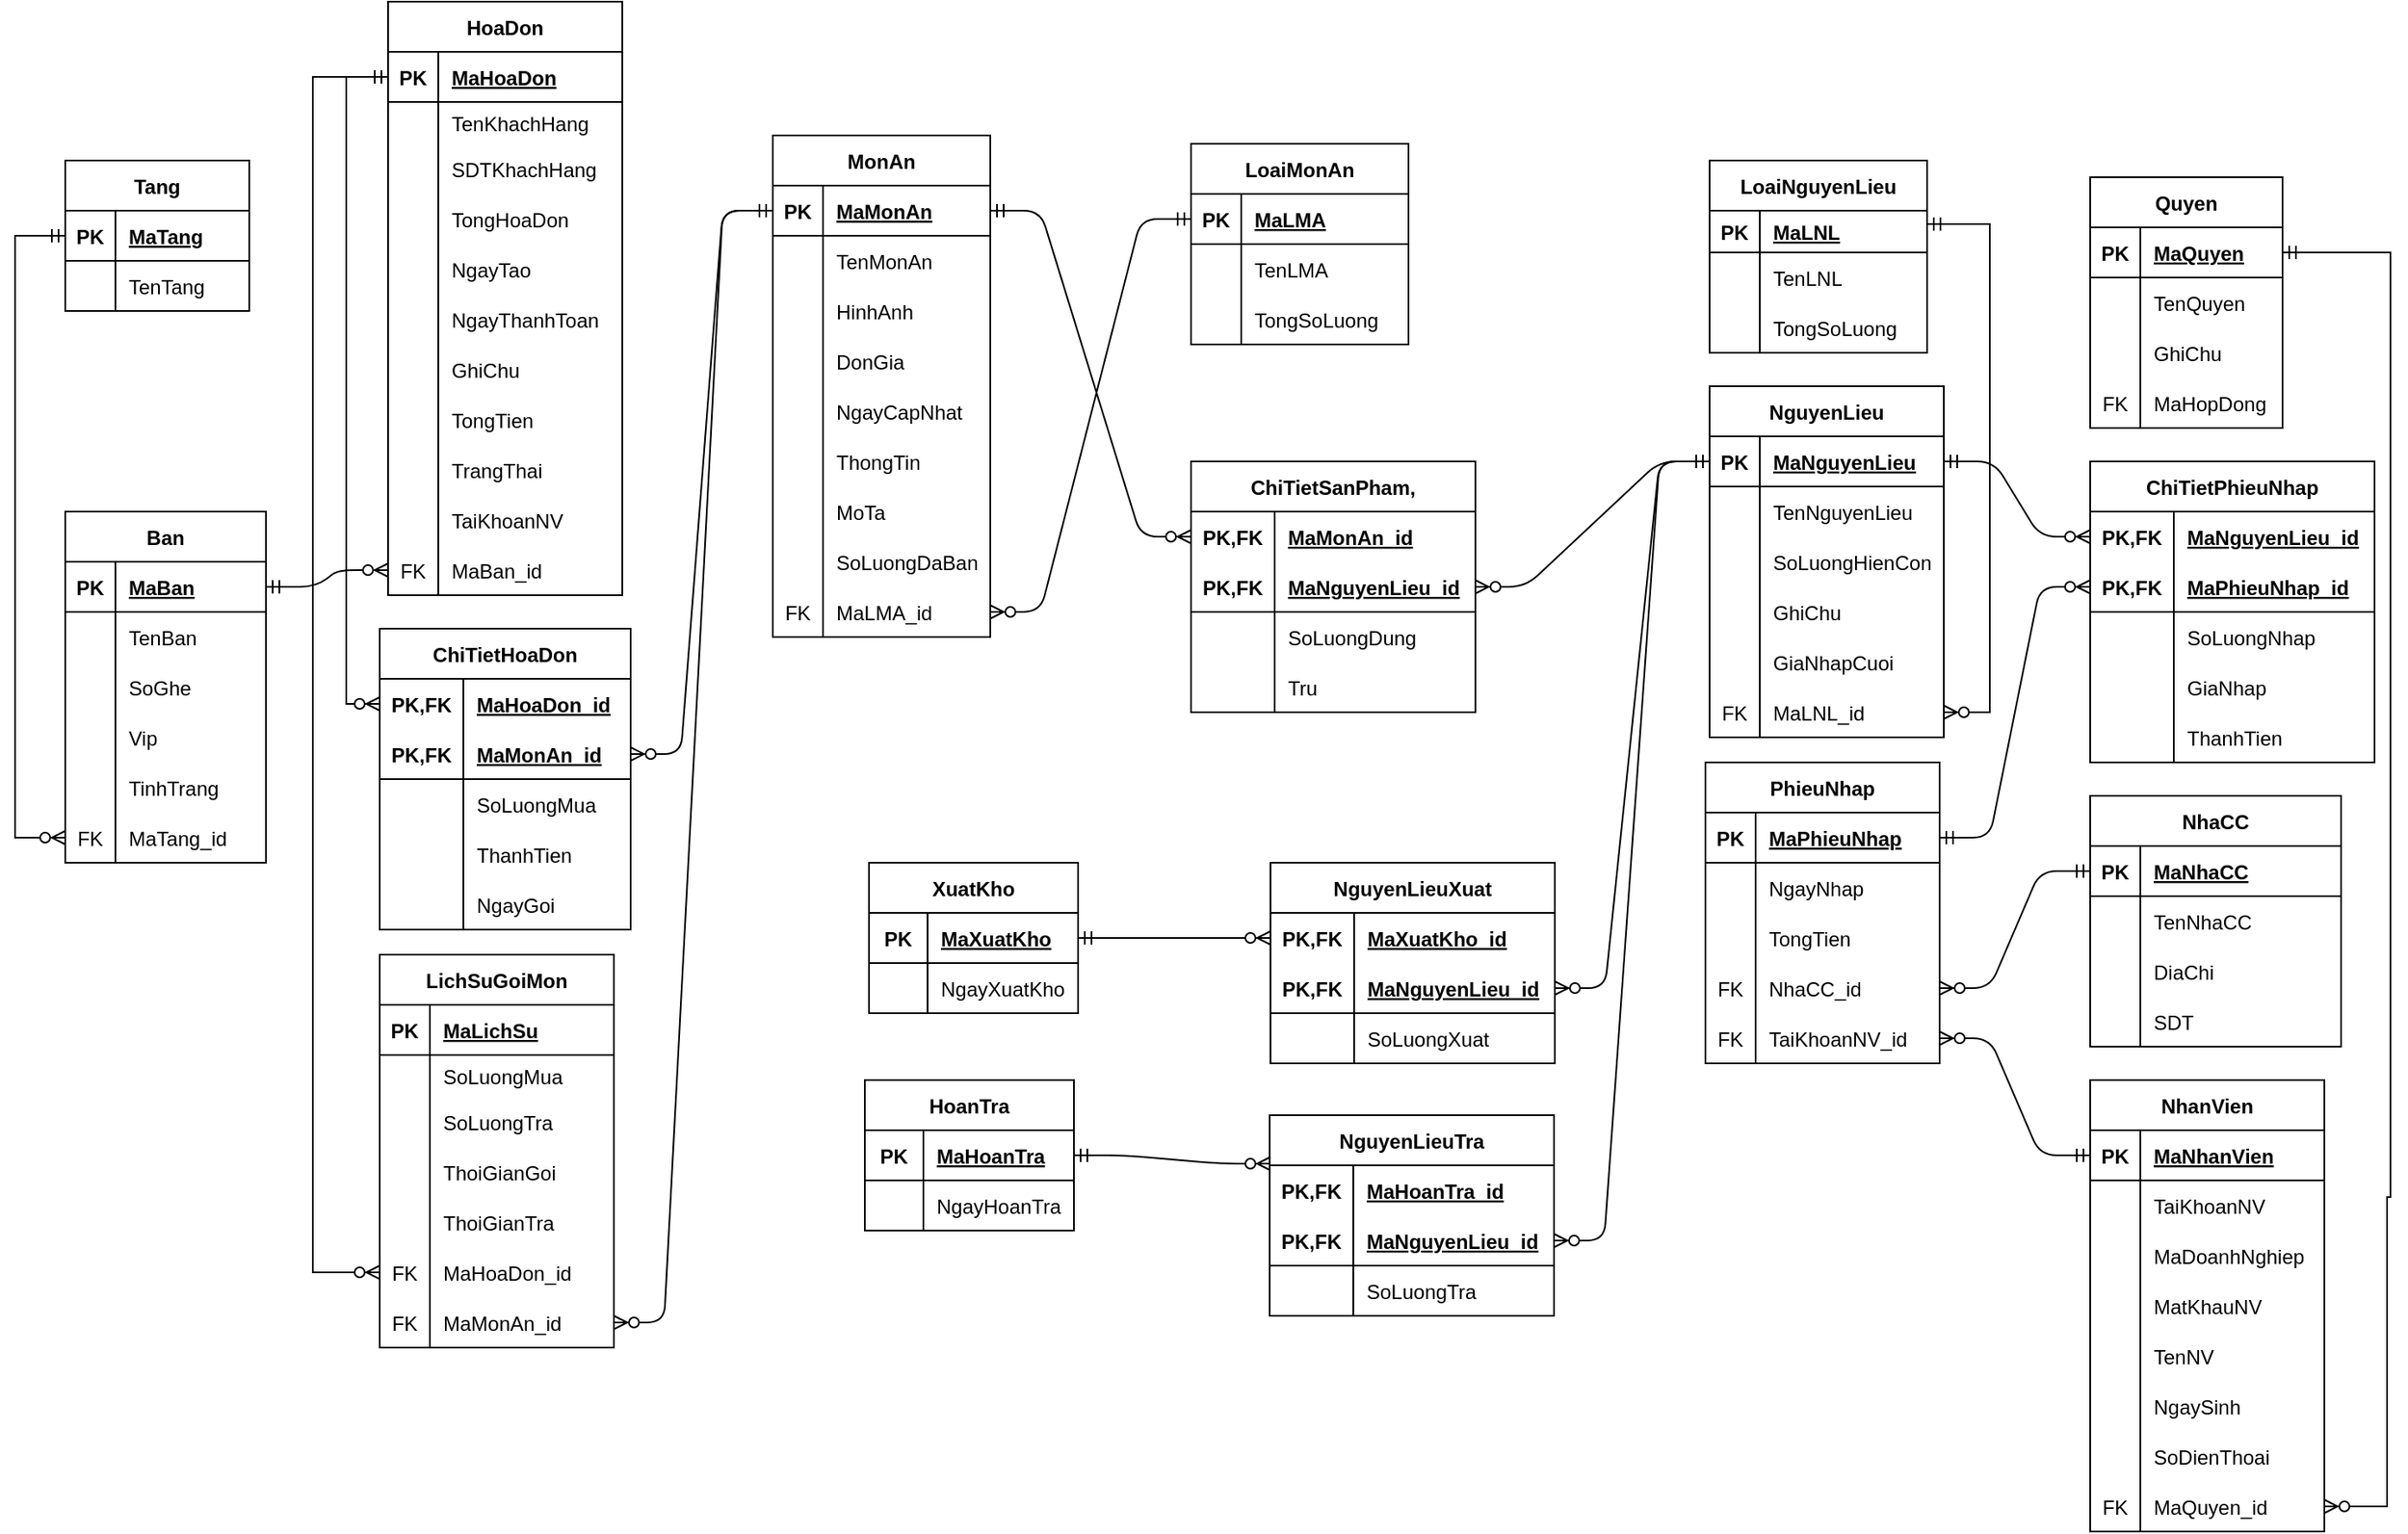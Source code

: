 <mxfile version="22.1.2" type="device">
  <diagram id="spp2yL1Cb9wQj3sWhRAL" name="ERD">
    <mxGraphModel dx="1773" dy="1025" grid="1" gridSize="10" guides="1" tooltips="1" connect="1" arrows="1" fold="1" page="1" pageScale="1" pageWidth="850" pageHeight="1100" math="0" shadow="0">
      <root>
        <mxCell id="0" />
        <mxCell id="1" parent="0" />
        <mxCell id="DjWrgDNObw2lk5pzrOi6-1" value="MonAn" style="shape=table;startSize=30;container=1;collapsible=1;childLayout=tableLayout;fixedRows=1;rowLines=0;fontStyle=1;align=center;resizeLast=1;" parent="1" vertex="1">
          <mxGeometry x="635" y="545" width="130" height="300" as="geometry" />
        </mxCell>
        <mxCell id="DjWrgDNObw2lk5pzrOi6-2" value="" style="shape=partialRectangle;collapsible=0;dropTarget=0;pointerEvents=0;fillColor=none;top=0;left=0;bottom=1;right=0;points=[[0,0.5],[1,0.5]];portConstraint=eastwest;" parent="DjWrgDNObw2lk5pzrOi6-1" vertex="1">
          <mxGeometry y="30" width="130" height="30" as="geometry" />
        </mxCell>
        <mxCell id="DjWrgDNObw2lk5pzrOi6-3" value="PK" style="shape=partialRectangle;connectable=0;fillColor=none;top=0;left=0;bottom=0;right=0;fontStyle=1;overflow=hidden;" parent="DjWrgDNObw2lk5pzrOi6-2" vertex="1">
          <mxGeometry width="30" height="30" as="geometry">
            <mxRectangle width="30" height="30" as="alternateBounds" />
          </mxGeometry>
        </mxCell>
        <mxCell id="DjWrgDNObw2lk5pzrOi6-4" value="MaMonAn" style="shape=partialRectangle;connectable=0;fillColor=none;top=0;left=0;bottom=0;right=0;align=left;spacingLeft=6;fontStyle=5;overflow=hidden;" parent="DjWrgDNObw2lk5pzrOi6-2" vertex="1">
          <mxGeometry x="30" width="100" height="30" as="geometry">
            <mxRectangle width="100" height="30" as="alternateBounds" />
          </mxGeometry>
        </mxCell>
        <mxCell id="DjWrgDNObw2lk5pzrOi6-5" value="" style="shape=partialRectangle;collapsible=0;dropTarget=0;pointerEvents=0;fillColor=none;top=0;left=0;bottom=0;right=0;points=[[0,0.5],[1,0.5]];portConstraint=eastwest;" parent="DjWrgDNObw2lk5pzrOi6-1" vertex="1">
          <mxGeometry y="60" width="130" height="30" as="geometry" />
        </mxCell>
        <mxCell id="DjWrgDNObw2lk5pzrOi6-6" value="" style="shape=partialRectangle;connectable=0;fillColor=none;top=0;left=0;bottom=0;right=0;editable=1;overflow=hidden;" parent="DjWrgDNObw2lk5pzrOi6-5" vertex="1">
          <mxGeometry width="30" height="30" as="geometry">
            <mxRectangle width="30" height="30" as="alternateBounds" />
          </mxGeometry>
        </mxCell>
        <mxCell id="DjWrgDNObw2lk5pzrOi6-7" value="TenMonAn" style="shape=partialRectangle;connectable=0;fillColor=none;top=0;left=0;bottom=0;right=0;align=left;spacingLeft=6;overflow=hidden;" parent="DjWrgDNObw2lk5pzrOi6-5" vertex="1">
          <mxGeometry x="30" width="100" height="30" as="geometry">
            <mxRectangle width="100" height="30" as="alternateBounds" />
          </mxGeometry>
        </mxCell>
        <mxCell id="DjWrgDNObw2lk5pzrOi6-8" value="" style="shape=partialRectangle;collapsible=0;dropTarget=0;pointerEvents=0;fillColor=none;top=0;left=0;bottom=0;right=0;points=[[0,0.5],[1,0.5]];portConstraint=eastwest;" parent="DjWrgDNObw2lk5pzrOi6-1" vertex="1">
          <mxGeometry y="90" width="130" height="30" as="geometry" />
        </mxCell>
        <mxCell id="DjWrgDNObw2lk5pzrOi6-9" value="" style="shape=partialRectangle;connectable=0;fillColor=none;top=0;left=0;bottom=0;right=0;editable=1;overflow=hidden;" parent="DjWrgDNObw2lk5pzrOi6-8" vertex="1">
          <mxGeometry width="30" height="30" as="geometry">
            <mxRectangle width="30" height="30" as="alternateBounds" />
          </mxGeometry>
        </mxCell>
        <mxCell id="DjWrgDNObw2lk5pzrOi6-10" value="HinhAnh" style="shape=partialRectangle;connectable=0;fillColor=none;top=0;left=0;bottom=0;right=0;align=left;spacingLeft=6;overflow=hidden;" parent="DjWrgDNObw2lk5pzrOi6-8" vertex="1">
          <mxGeometry x="30" width="100" height="30" as="geometry">
            <mxRectangle width="100" height="30" as="alternateBounds" />
          </mxGeometry>
        </mxCell>
        <mxCell id="DjWrgDNObw2lk5pzrOi6-11" value="" style="shape=partialRectangle;collapsible=0;dropTarget=0;pointerEvents=0;fillColor=none;top=0;left=0;bottom=0;right=0;points=[[0,0.5],[1,0.5]];portConstraint=eastwest;" parent="DjWrgDNObw2lk5pzrOi6-1" vertex="1">
          <mxGeometry y="120" width="130" height="30" as="geometry" />
        </mxCell>
        <mxCell id="DjWrgDNObw2lk5pzrOi6-12" value="" style="shape=partialRectangle;connectable=0;fillColor=none;top=0;left=0;bottom=0;right=0;editable=1;overflow=hidden;" parent="DjWrgDNObw2lk5pzrOi6-11" vertex="1">
          <mxGeometry width="30" height="30" as="geometry">
            <mxRectangle width="30" height="30" as="alternateBounds" />
          </mxGeometry>
        </mxCell>
        <mxCell id="DjWrgDNObw2lk5pzrOi6-13" value="DonGia" style="shape=partialRectangle;connectable=0;fillColor=none;top=0;left=0;bottom=0;right=0;align=left;spacingLeft=6;overflow=hidden;" parent="DjWrgDNObw2lk5pzrOi6-11" vertex="1">
          <mxGeometry x="30" width="100" height="30" as="geometry">
            <mxRectangle width="100" height="30" as="alternateBounds" />
          </mxGeometry>
        </mxCell>
        <mxCell id="DjWrgDNObw2lk5pzrOi6-14" value="" style="shape=partialRectangle;collapsible=0;dropTarget=0;pointerEvents=0;fillColor=none;top=0;left=0;bottom=0;right=0;points=[[0,0.5],[1,0.5]];portConstraint=eastwest;" parent="DjWrgDNObw2lk5pzrOi6-1" vertex="1">
          <mxGeometry y="150" width="130" height="30" as="geometry" />
        </mxCell>
        <mxCell id="DjWrgDNObw2lk5pzrOi6-15" value="" style="shape=partialRectangle;connectable=0;fillColor=none;top=0;left=0;bottom=0;right=0;editable=1;overflow=hidden;" parent="DjWrgDNObw2lk5pzrOi6-14" vertex="1">
          <mxGeometry width="30" height="30" as="geometry">
            <mxRectangle width="30" height="30" as="alternateBounds" />
          </mxGeometry>
        </mxCell>
        <mxCell id="DjWrgDNObw2lk5pzrOi6-16" value="NgayCapNhat" style="shape=partialRectangle;connectable=0;fillColor=none;top=0;left=0;bottom=0;right=0;align=left;spacingLeft=6;overflow=hidden;" parent="DjWrgDNObw2lk5pzrOi6-14" vertex="1">
          <mxGeometry x="30" width="100" height="30" as="geometry">
            <mxRectangle width="100" height="30" as="alternateBounds" />
          </mxGeometry>
        </mxCell>
        <mxCell id="DjWrgDNObw2lk5pzrOi6-17" value="" style="shape=partialRectangle;collapsible=0;dropTarget=0;pointerEvents=0;fillColor=none;top=0;left=0;bottom=0;right=0;points=[[0,0.5],[1,0.5]];portConstraint=eastwest;" parent="DjWrgDNObw2lk5pzrOi6-1" vertex="1">
          <mxGeometry y="180" width="130" height="30" as="geometry" />
        </mxCell>
        <mxCell id="DjWrgDNObw2lk5pzrOi6-18" value="" style="shape=partialRectangle;connectable=0;fillColor=none;top=0;left=0;bottom=0;right=0;editable=1;overflow=hidden;" parent="DjWrgDNObw2lk5pzrOi6-17" vertex="1">
          <mxGeometry width="30" height="30" as="geometry">
            <mxRectangle width="30" height="30" as="alternateBounds" />
          </mxGeometry>
        </mxCell>
        <mxCell id="DjWrgDNObw2lk5pzrOi6-19" value="ThongTin" style="shape=partialRectangle;connectable=0;fillColor=none;top=0;left=0;bottom=0;right=0;align=left;spacingLeft=6;overflow=hidden;" parent="DjWrgDNObw2lk5pzrOi6-17" vertex="1">
          <mxGeometry x="30" width="100" height="30" as="geometry">
            <mxRectangle width="100" height="30" as="alternateBounds" />
          </mxGeometry>
        </mxCell>
        <mxCell id="DjWrgDNObw2lk5pzrOi6-20" value="" style="shape=partialRectangle;collapsible=0;dropTarget=0;pointerEvents=0;fillColor=none;top=0;left=0;bottom=0;right=0;points=[[0,0.5],[1,0.5]];portConstraint=eastwest;" parent="DjWrgDNObw2lk5pzrOi6-1" vertex="1">
          <mxGeometry y="210" width="130" height="30" as="geometry" />
        </mxCell>
        <mxCell id="DjWrgDNObw2lk5pzrOi6-21" value="" style="shape=partialRectangle;connectable=0;fillColor=none;top=0;left=0;bottom=0;right=0;editable=1;overflow=hidden;" parent="DjWrgDNObw2lk5pzrOi6-20" vertex="1">
          <mxGeometry width="30" height="30" as="geometry">
            <mxRectangle width="30" height="30" as="alternateBounds" />
          </mxGeometry>
        </mxCell>
        <mxCell id="DjWrgDNObw2lk5pzrOi6-22" value="MoTa" style="shape=partialRectangle;connectable=0;fillColor=none;top=0;left=0;bottom=0;right=0;align=left;spacingLeft=6;overflow=hidden;" parent="DjWrgDNObw2lk5pzrOi6-20" vertex="1">
          <mxGeometry x="30" width="100" height="30" as="geometry">
            <mxRectangle width="100" height="30" as="alternateBounds" />
          </mxGeometry>
        </mxCell>
        <mxCell id="DjWrgDNObw2lk5pzrOi6-23" value="" style="shape=partialRectangle;collapsible=0;dropTarget=0;pointerEvents=0;fillColor=none;top=0;left=0;bottom=0;right=0;points=[[0,0.5],[1,0.5]];portConstraint=eastwest;" parent="DjWrgDNObw2lk5pzrOi6-1" vertex="1">
          <mxGeometry y="240" width="130" height="30" as="geometry" />
        </mxCell>
        <mxCell id="DjWrgDNObw2lk5pzrOi6-24" value="" style="shape=partialRectangle;connectable=0;fillColor=none;top=0;left=0;bottom=0;right=0;editable=1;overflow=hidden;" parent="DjWrgDNObw2lk5pzrOi6-23" vertex="1">
          <mxGeometry width="30" height="30" as="geometry">
            <mxRectangle width="30" height="30" as="alternateBounds" />
          </mxGeometry>
        </mxCell>
        <mxCell id="DjWrgDNObw2lk5pzrOi6-25" value="SoLuongDaBan" style="shape=partialRectangle;connectable=0;fillColor=none;top=0;left=0;bottom=0;right=0;align=left;spacingLeft=6;overflow=hidden;" parent="DjWrgDNObw2lk5pzrOi6-23" vertex="1">
          <mxGeometry x="30" width="100" height="30" as="geometry">
            <mxRectangle width="100" height="30" as="alternateBounds" />
          </mxGeometry>
        </mxCell>
        <mxCell id="DjWrgDNObw2lk5pzrOi6-29" value="" style="shape=partialRectangle;collapsible=0;dropTarget=0;pointerEvents=0;fillColor=none;top=0;left=0;bottom=0;right=0;points=[[0,0.5],[1,0.5]];portConstraint=eastwest;" parent="DjWrgDNObw2lk5pzrOi6-1" vertex="1">
          <mxGeometry y="270" width="130" height="30" as="geometry" />
        </mxCell>
        <mxCell id="DjWrgDNObw2lk5pzrOi6-30" value="FK" style="shape=partialRectangle;connectable=0;fillColor=none;top=0;left=0;bottom=0;right=0;editable=1;overflow=hidden;" parent="DjWrgDNObw2lk5pzrOi6-29" vertex="1">
          <mxGeometry width="30" height="30" as="geometry">
            <mxRectangle width="30" height="30" as="alternateBounds" />
          </mxGeometry>
        </mxCell>
        <mxCell id="DjWrgDNObw2lk5pzrOi6-31" value="MaLMA_id" style="shape=partialRectangle;connectable=0;fillColor=none;top=0;left=0;bottom=0;right=0;align=left;spacingLeft=6;overflow=hidden;" parent="DjWrgDNObw2lk5pzrOi6-29" vertex="1">
          <mxGeometry x="30" width="100" height="30" as="geometry">
            <mxRectangle width="100" height="30" as="alternateBounds" />
          </mxGeometry>
        </mxCell>
        <mxCell id="DjWrgDNObw2lk5pzrOi6-32" value="LoaiMonAn" style="shape=table;startSize=30;container=1;collapsible=1;childLayout=tableLayout;fixedRows=1;rowLines=0;fontStyle=1;align=center;resizeLast=1;" parent="1" vertex="1">
          <mxGeometry x="885" y="550" width="130" height="120" as="geometry" />
        </mxCell>
        <mxCell id="DjWrgDNObw2lk5pzrOi6-33" value="" style="shape=partialRectangle;collapsible=0;dropTarget=0;pointerEvents=0;fillColor=none;top=0;left=0;bottom=1;right=0;points=[[0,0.5],[1,0.5]];portConstraint=eastwest;" parent="DjWrgDNObw2lk5pzrOi6-32" vertex="1">
          <mxGeometry y="30" width="130" height="30" as="geometry" />
        </mxCell>
        <mxCell id="DjWrgDNObw2lk5pzrOi6-34" value="PK" style="shape=partialRectangle;connectable=0;fillColor=none;top=0;left=0;bottom=0;right=0;fontStyle=1;overflow=hidden;" parent="DjWrgDNObw2lk5pzrOi6-33" vertex="1">
          <mxGeometry width="30" height="30" as="geometry">
            <mxRectangle width="30" height="30" as="alternateBounds" />
          </mxGeometry>
        </mxCell>
        <mxCell id="DjWrgDNObw2lk5pzrOi6-35" value="MaLMA" style="shape=partialRectangle;connectable=0;fillColor=none;top=0;left=0;bottom=0;right=0;align=left;spacingLeft=6;fontStyle=5;overflow=hidden;" parent="DjWrgDNObw2lk5pzrOi6-33" vertex="1">
          <mxGeometry x="30" width="100" height="30" as="geometry">
            <mxRectangle width="100" height="30" as="alternateBounds" />
          </mxGeometry>
        </mxCell>
        <mxCell id="DjWrgDNObw2lk5pzrOi6-36" value="" style="shape=partialRectangle;collapsible=0;dropTarget=0;pointerEvents=0;fillColor=none;top=0;left=0;bottom=0;right=0;points=[[0,0.5],[1,0.5]];portConstraint=eastwest;" parent="DjWrgDNObw2lk5pzrOi6-32" vertex="1">
          <mxGeometry y="60" width="130" height="30" as="geometry" />
        </mxCell>
        <mxCell id="DjWrgDNObw2lk5pzrOi6-37" value="" style="shape=partialRectangle;connectable=0;fillColor=none;top=0;left=0;bottom=0;right=0;editable=1;overflow=hidden;" parent="DjWrgDNObw2lk5pzrOi6-36" vertex="1">
          <mxGeometry width="30" height="30" as="geometry">
            <mxRectangle width="30" height="30" as="alternateBounds" />
          </mxGeometry>
        </mxCell>
        <mxCell id="DjWrgDNObw2lk5pzrOi6-38" value="TenLMA" style="shape=partialRectangle;connectable=0;fillColor=none;top=0;left=0;bottom=0;right=0;align=left;spacingLeft=6;overflow=hidden;" parent="DjWrgDNObw2lk5pzrOi6-36" vertex="1">
          <mxGeometry x="30" width="100" height="30" as="geometry">
            <mxRectangle width="100" height="30" as="alternateBounds" />
          </mxGeometry>
        </mxCell>
        <mxCell id="DjWrgDNObw2lk5pzrOi6-39" value="" style="shape=partialRectangle;collapsible=0;dropTarget=0;pointerEvents=0;fillColor=none;top=0;left=0;bottom=0;right=0;points=[[0,0.5],[1,0.5]];portConstraint=eastwest;" parent="DjWrgDNObw2lk5pzrOi6-32" vertex="1">
          <mxGeometry y="90" width="130" height="30" as="geometry" />
        </mxCell>
        <mxCell id="DjWrgDNObw2lk5pzrOi6-40" value="" style="shape=partialRectangle;connectable=0;fillColor=none;top=0;left=0;bottom=0;right=0;editable=1;overflow=hidden;" parent="DjWrgDNObw2lk5pzrOi6-39" vertex="1">
          <mxGeometry width="30" height="30" as="geometry">
            <mxRectangle width="30" height="30" as="alternateBounds" />
          </mxGeometry>
        </mxCell>
        <mxCell id="DjWrgDNObw2lk5pzrOi6-41" value="TongSoLuong" style="shape=partialRectangle;connectable=0;fillColor=none;top=0;left=0;bottom=0;right=0;align=left;spacingLeft=6;overflow=hidden;" parent="DjWrgDNObw2lk5pzrOi6-39" vertex="1">
          <mxGeometry x="30" width="100" height="30" as="geometry">
            <mxRectangle width="100" height="30" as="alternateBounds" />
          </mxGeometry>
        </mxCell>
        <mxCell id="DjWrgDNObw2lk5pzrOi6-49" value="Ban" style="shape=table;startSize=30;container=1;collapsible=1;childLayout=tableLayout;fixedRows=1;rowLines=0;fontStyle=1;align=center;resizeLast=1;" parent="1" vertex="1">
          <mxGeometry x="212" y="770" width="120" height="210" as="geometry" />
        </mxCell>
        <mxCell id="DjWrgDNObw2lk5pzrOi6-50" value="" style="shape=partialRectangle;collapsible=0;dropTarget=0;pointerEvents=0;fillColor=none;top=0;left=0;bottom=1;right=0;points=[[0,0.5],[1,0.5]];portConstraint=eastwest;" parent="DjWrgDNObw2lk5pzrOi6-49" vertex="1">
          <mxGeometry y="30" width="120" height="30" as="geometry" />
        </mxCell>
        <mxCell id="DjWrgDNObw2lk5pzrOi6-51" value="PK" style="shape=partialRectangle;connectable=0;fillColor=none;top=0;left=0;bottom=0;right=0;fontStyle=1;overflow=hidden;" parent="DjWrgDNObw2lk5pzrOi6-50" vertex="1">
          <mxGeometry width="30" height="30" as="geometry">
            <mxRectangle width="30" height="30" as="alternateBounds" />
          </mxGeometry>
        </mxCell>
        <mxCell id="DjWrgDNObw2lk5pzrOi6-52" value="MaBan" style="shape=partialRectangle;connectable=0;fillColor=none;top=0;left=0;bottom=0;right=0;align=left;spacingLeft=6;fontStyle=5;overflow=hidden;" parent="DjWrgDNObw2lk5pzrOi6-50" vertex="1">
          <mxGeometry x="30" width="90" height="30" as="geometry">
            <mxRectangle width="90" height="30" as="alternateBounds" />
          </mxGeometry>
        </mxCell>
        <mxCell id="DjWrgDNObw2lk5pzrOi6-53" value="" style="shape=partialRectangle;collapsible=0;dropTarget=0;pointerEvents=0;fillColor=none;top=0;left=0;bottom=0;right=0;points=[[0,0.5],[1,0.5]];portConstraint=eastwest;" parent="DjWrgDNObw2lk5pzrOi6-49" vertex="1">
          <mxGeometry y="60" width="120" height="30" as="geometry" />
        </mxCell>
        <mxCell id="DjWrgDNObw2lk5pzrOi6-54" value="" style="shape=partialRectangle;connectable=0;fillColor=none;top=0;left=0;bottom=0;right=0;editable=1;overflow=hidden;" parent="DjWrgDNObw2lk5pzrOi6-53" vertex="1">
          <mxGeometry width="30" height="30" as="geometry">
            <mxRectangle width="30" height="30" as="alternateBounds" />
          </mxGeometry>
        </mxCell>
        <mxCell id="DjWrgDNObw2lk5pzrOi6-55" value="TenBan" style="shape=partialRectangle;connectable=0;fillColor=none;top=0;left=0;bottom=0;right=0;align=left;spacingLeft=6;overflow=hidden;" parent="DjWrgDNObw2lk5pzrOi6-53" vertex="1">
          <mxGeometry x="30" width="90" height="30" as="geometry">
            <mxRectangle width="90" height="30" as="alternateBounds" />
          </mxGeometry>
        </mxCell>
        <mxCell id="DjWrgDNObw2lk5pzrOi6-56" value="" style="shape=partialRectangle;collapsible=0;dropTarget=0;pointerEvents=0;fillColor=none;top=0;left=0;bottom=0;right=0;points=[[0,0.5],[1,0.5]];portConstraint=eastwest;" parent="DjWrgDNObw2lk5pzrOi6-49" vertex="1">
          <mxGeometry y="90" width="120" height="30" as="geometry" />
        </mxCell>
        <mxCell id="DjWrgDNObw2lk5pzrOi6-57" value="" style="shape=partialRectangle;connectable=0;fillColor=none;top=0;left=0;bottom=0;right=0;editable=1;overflow=hidden;" parent="DjWrgDNObw2lk5pzrOi6-56" vertex="1">
          <mxGeometry width="30" height="30" as="geometry">
            <mxRectangle width="30" height="30" as="alternateBounds" />
          </mxGeometry>
        </mxCell>
        <mxCell id="DjWrgDNObw2lk5pzrOi6-58" value="SoGhe" style="shape=partialRectangle;connectable=0;fillColor=none;top=0;left=0;bottom=0;right=0;align=left;spacingLeft=6;overflow=hidden;" parent="DjWrgDNObw2lk5pzrOi6-56" vertex="1">
          <mxGeometry x="30" width="90" height="30" as="geometry">
            <mxRectangle width="90" height="30" as="alternateBounds" />
          </mxGeometry>
        </mxCell>
        <mxCell id="DjWrgDNObw2lk5pzrOi6-59" value="" style="shape=partialRectangle;collapsible=0;dropTarget=0;pointerEvents=0;fillColor=none;top=0;left=0;bottom=0;right=0;points=[[0,0.5],[1,0.5]];portConstraint=eastwest;" parent="DjWrgDNObw2lk5pzrOi6-49" vertex="1">
          <mxGeometry y="120" width="120" height="30" as="geometry" />
        </mxCell>
        <mxCell id="DjWrgDNObw2lk5pzrOi6-60" value="" style="shape=partialRectangle;connectable=0;fillColor=none;top=0;left=0;bottom=0;right=0;editable=1;overflow=hidden;" parent="DjWrgDNObw2lk5pzrOi6-59" vertex="1">
          <mxGeometry width="30" height="30" as="geometry">
            <mxRectangle width="30" height="30" as="alternateBounds" />
          </mxGeometry>
        </mxCell>
        <mxCell id="DjWrgDNObw2lk5pzrOi6-61" value="Vip" style="shape=partialRectangle;connectable=0;fillColor=none;top=0;left=0;bottom=0;right=0;align=left;spacingLeft=6;overflow=hidden;" parent="DjWrgDNObw2lk5pzrOi6-59" vertex="1">
          <mxGeometry x="30" width="90" height="30" as="geometry">
            <mxRectangle width="90" height="30" as="alternateBounds" />
          </mxGeometry>
        </mxCell>
        <mxCell id="DjWrgDNObw2lk5pzrOi6-62" value="" style="shape=partialRectangle;collapsible=0;dropTarget=0;pointerEvents=0;fillColor=none;top=0;left=0;bottom=0;right=0;points=[[0,0.5],[1,0.5]];portConstraint=eastwest;" parent="DjWrgDNObw2lk5pzrOi6-49" vertex="1">
          <mxGeometry y="150" width="120" height="30" as="geometry" />
        </mxCell>
        <mxCell id="DjWrgDNObw2lk5pzrOi6-63" value="" style="shape=partialRectangle;connectable=0;fillColor=none;top=0;left=0;bottom=0;right=0;editable=1;overflow=hidden;" parent="DjWrgDNObw2lk5pzrOi6-62" vertex="1">
          <mxGeometry width="30" height="30" as="geometry">
            <mxRectangle width="30" height="30" as="alternateBounds" />
          </mxGeometry>
        </mxCell>
        <mxCell id="DjWrgDNObw2lk5pzrOi6-64" value="TinhTrang" style="shape=partialRectangle;connectable=0;fillColor=none;top=0;left=0;bottom=0;right=0;align=left;spacingLeft=6;overflow=hidden;" parent="DjWrgDNObw2lk5pzrOi6-62" vertex="1">
          <mxGeometry x="30" width="90" height="30" as="geometry">
            <mxRectangle width="90" height="30" as="alternateBounds" />
          </mxGeometry>
        </mxCell>
        <mxCell id="DjWrgDNObw2lk5pzrOi6-65" value="" style="shape=partialRectangle;collapsible=0;dropTarget=0;pointerEvents=0;fillColor=none;top=0;left=0;bottom=0;right=0;points=[[0,0.5],[1,0.5]];portConstraint=eastwest;" parent="DjWrgDNObw2lk5pzrOi6-49" vertex="1">
          <mxGeometry y="180" width="120" height="30" as="geometry" />
        </mxCell>
        <mxCell id="DjWrgDNObw2lk5pzrOi6-66" value="FK" style="shape=partialRectangle;connectable=0;fillColor=none;top=0;left=0;bottom=0;right=0;editable=1;overflow=hidden;" parent="DjWrgDNObw2lk5pzrOi6-65" vertex="1">
          <mxGeometry width="30" height="30" as="geometry">
            <mxRectangle width="30" height="30" as="alternateBounds" />
          </mxGeometry>
        </mxCell>
        <mxCell id="DjWrgDNObw2lk5pzrOi6-67" value="MaTang_id" style="shape=partialRectangle;connectable=0;fillColor=none;top=0;left=0;bottom=0;right=0;align=left;spacingLeft=6;overflow=hidden;" parent="DjWrgDNObw2lk5pzrOi6-65" vertex="1">
          <mxGeometry x="30" width="90" height="30" as="geometry">
            <mxRectangle width="90" height="30" as="alternateBounds" />
          </mxGeometry>
        </mxCell>
        <mxCell id="DjWrgDNObw2lk5pzrOi6-68" value="HoaDon" style="shape=table;startSize=30;container=1;collapsible=1;childLayout=tableLayout;fixedRows=1;rowLines=0;fontStyle=1;align=center;resizeLast=1;" parent="1" vertex="1">
          <mxGeometry x="405" y="465" width="140" height="355" as="geometry" />
        </mxCell>
        <mxCell id="DjWrgDNObw2lk5pzrOi6-69" value="" style="shape=partialRectangle;collapsible=0;dropTarget=0;pointerEvents=0;fillColor=none;top=0;left=0;bottom=1;right=0;points=[[0,0.5],[1,0.5]];portConstraint=eastwest;" parent="DjWrgDNObw2lk5pzrOi6-68" vertex="1">
          <mxGeometry y="30" width="140" height="30" as="geometry" />
        </mxCell>
        <mxCell id="DjWrgDNObw2lk5pzrOi6-70" value="PK" style="shape=partialRectangle;connectable=0;fillColor=none;top=0;left=0;bottom=0;right=0;fontStyle=1;overflow=hidden;" parent="DjWrgDNObw2lk5pzrOi6-69" vertex="1">
          <mxGeometry width="30" height="30" as="geometry">
            <mxRectangle width="30" height="30" as="alternateBounds" />
          </mxGeometry>
        </mxCell>
        <mxCell id="DjWrgDNObw2lk5pzrOi6-71" value="MaHoaDon" style="shape=partialRectangle;connectable=0;fillColor=none;top=0;left=0;bottom=0;right=0;align=left;spacingLeft=6;fontStyle=5;overflow=hidden;" parent="DjWrgDNObw2lk5pzrOi6-69" vertex="1">
          <mxGeometry x="30" width="110" height="30" as="geometry">
            <mxRectangle width="110" height="30" as="alternateBounds" />
          </mxGeometry>
        </mxCell>
        <mxCell id="DjWrgDNObw2lk5pzrOi6-72" value="" style="shape=partialRectangle;collapsible=0;dropTarget=0;pointerEvents=0;fillColor=none;top=0;left=0;bottom=0;right=0;points=[[0,0.5],[1,0.5]];portConstraint=eastwest;" parent="DjWrgDNObw2lk5pzrOi6-68" vertex="1">
          <mxGeometry y="60" width="140" height="25" as="geometry" />
        </mxCell>
        <mxCell id="DjWrgDNObw2lk5pzrOi6-73" value="" style="shape=partialRectangle;connectable=0;fillColor=none;top=0;left=0;bottom=0;right=0;editable=1;overflow=hidden;" parent="DjWrgDNObw2lk5pzrOi6-72" vertex="1">
          <mxGeometry width="30" height="25" as="geometry">
            <mxRectangle width="30" height="25" as="alternateBounds" />
          </mxGeometry>
        </mxCell>
        <mxCell id="DjWrgDNObw2lk5pzrOi6-74" value="TenKhachHang" style="shape=partialRectangle;connectable=0;fillColor=none;top=0;left=0;bottom=0;right=0;align=left;spacingLeft=6;overflow=hidden;" parent="DjWrgDNObw2lk5pzrOi6-72" vertex="1">
          <mxGeometry x="30" width="110" height="25" as="geometry">
            <mxRectangle width="110" height="25" as="alternateBounds" />
          </mxGeometry>
        </mxCell>
        <mxCell id="DjWrgDNObw2lk5pzrOi6-75" value="" style="shape=partialRectangle;collapsible=0;dropTarget=0;pointerEvents=0;fillColor=none;top=0;left=0;bottom=0;right=0;points=[[0,0.5],[1,0.5]];portConstraint=eastwest;" parent="DjWrgDNObw2lk5pzrOi6-68" vertex="1">
          <mxGeometry y="85" width="140" height="30" as="geometry" />
        </mxCell>
        <mxCell id="DjWrgDNObw2lk5pzrOi6-76" value="" style="shape=partialRectangle;connectable=0;fillColor=none;top=0;left=0;bottom=0;right=0;editable=1;overflow=hidden;" parent="DjWrgDNObw2lk5pzrOi6-75" vertex="1">
          <mxGeometry width="30" height="30" as="geometry">
            <mxRectangle width="30" height="30" as="alternateBounds" />
          </mxGeometry>
        </mxCell>
        <mxCell id="DjWrgDNObw2lk5pzrOi6-77" value="SDTKhachHang" style="shape=partialRectangle;connectable=0;fillColor=none;top=0;left=0;bottom=0;right=0;align=left;spacingLeft=6;overflow=hidden;" parent="DjWrgDNObw2lk5pzrOi6-75" vertex="1">
          <mxGeometry x="30" width="110" height="30" as="geometry">
            <mxRectangle width="110" height="30" as="alternateBounds" />
          </mxGeometry>
        </mxCell>
        <mxCell id="DjWrgDNObw2lk5pzrOi6-78" value="" style="shape=partialRectangle;collapsible=0;dropTarget=0;pointerEvents=0;fillColor=none;top=0;left=0;bottom=0;right=0;points=[[0,0.5],[1,0.5]];portConstraint=eastwest;" parent="DjWrgDNObw2lk5pzrOi6-68" vertex="1">
          <mxGeometry y="115" width="140" height="30" as="geometry" />
        </mxCell>
        <mxCell id="DjWrgDNObw2lk5pzrOi6-79" value="" style="shape=partialRectangle;connectable=0;fillColor=none;top=0;left=0;bottom=0;right=0;editable=1;overflow=hidden;" parent="DjWrgDNObw2lk5pzrOi6-78" vertex="1">
          <mxGeometry width="30" height="30" as="geometry">
            <mxRectangle width="30" height="30" as="alternateBounds" />
          </mxGeometry>
        </mxCell>
        <mxCell id="DjWrgDNObw2lk5pzrOi6-80" value="TongHoaDon" style="shape=partialRectangle;connectable=0;fillColor=none;top=0;left=0;bottom=0;right=0;align=left;spacingLeft=6;overflow=hidden;" parent="DjWrgDNObw2lk5pzrOi6-78" vertex="1">
          <mxGeometry x="30" width="110" height="30" as="geometry">
            <mxRectangle width="110" height="30" as="alternateBounds" />
          </mxGeometry>
        </mxCell>
        <mxCell id="DjWrgDNObw2lk5pzrOi6-81" value="" style="shape=partialRectangle;collapsible=0;dropTarget=0;pointerEvents=0;fillColor=none;top=0;left=0;bottom=0;right=0;points=[[0,0.5],[1,0.5]];portConstraint=eastwest;" parent="DjWrgDNObw2lk5pzrOi6-68" vertex="1">
          <mxGeometry y="145" width="140" height="30" as="geometry" />
        </mxCell>
        <mxCell id="DjWrgDNObw2lk5pzrOi6-82" value="" style="shape=partialRectangle;connectable=0;fillColor=none;top=0;left=0;bottom=0;right=0;editable=1;overflow=hidden;" parent="DjWrgDNObw2lk5pzrOi6-81" vertex="1">
          <mxGeometry width="30" height="30" as="geometry">
            <mxRectangle width="30" height="30" as="alternateBounds" />
          </mxGeometry>
        </mxCell>
        <mxCell id="DjWrgDNObw2lk5pzrOi6-83" value="NgayTao" style="shape=partialRectangle;connectable=0;fillColor=none;top=0;left=0;bottom=0;right=0;align=left;spacingLeft=6;overflow=hidden;" parent="DjWrgDNObw2lk5pzrOi6-81" vertex="1">
          <mxGeometry x="30" width="110" height="30" as="geometry">
            <mxRectangle width="110" height="30" as="alternateBounds" />
          </mxGeometry>
        </mxCell>
        <mxCell id="DjWrgDNObw2lk5pzrOi6-84" value="" style="shape=partialRectangle;collapsible=0;dropTarget=0;pointerEvents=0;fillColor=none;top=0;left=0;bottom=0;right=0;points=[[0,0.5],[1,0.5]];portConstraint=eastwest;" parent="DjWrgDNObw2lk5pzrOi6-68" vertex="1">
          <mxGeometry y="175" width="140" height="30" as="geometry" />
        </mxCell>
        <mxCell id="DjWrgDNObw2lk5pzrOi6-85" value="" style="shape=partialRectangle;connectable=0;fillColor=none;top=0;left=0;bottom=0;right=0;editable=1;overflow=hidden;" parent="DjWrgDNObw2lk5pzrOi6-84" vertex="1">
          <mxGeometry width="30" height="30" as="geometry">
            <mxRectangle width="30" height="30" as="alternateBounds" />
          </mxGeometry>
        </mxCell>
        <mxCell id="DjWrgDNObw2lk5pzrOi6-86" value="NgayThanhToan" style="shape=partialRectangle;connectable=0;fillColor=none;top=0;left=0;bottom=0;right=0;align=left;spacingLeft=6;overflow=hidden;" parent="DjWrgDNObw2lk5pzrOi6-84" vertex="1">
          <mxGeometry x="30" width="110" height="30" as="geometry">
            <mxRectangle width="110" height="30" as="alternateBounds" />
          </mxGeometry>
        </mxCell>
        <mxCell id="DjWrgDNObw2lk5pzrOi6-87" value="" style="shape=partialRectangle;collapsible=0;dropTarget=0;pointerEvents=0;fillColor=none;top=0;left=0;bottom=0;right=0;points=[[0,0.5],[1,0.5]];portConstraint=eastwest;" parent="DjWrgDNObw2lk5pzrOi6-68" vertex="1">
          <mxGeometry y="205" width="140" height="30" as="geometry" />
        </mxCell>
        <mxCell id="DjWrgDNObw2lk5pzrOi6-88" value="" style="shape=partialRectangle;connectable=0;fillColor=none;top=0;left=0;bottom=0;right=0;editable=1;overflow=hidden;" parent="DjWrgDNObw2lk5pzrOi6-87" vertex="1">
          <mxGeometry width="30" height="30" as="geometry">
            <mxRectangle width="30" height="30" as="alternateBounds" />
          </mxGeometry>
        </mxCell>
        <mxCell id="DjWrgDNObw2lk5pzrOi6-89" value="GhiChu" style="shape=partialRectangle;connectable=0;fillColor=none;top=0;left=0;bottom=0;right=0;align=left;spacingLeft=6;overflow=hidden;" parent="DjWrgDNObw2lk5pzrOi6-87" vertex="1">
          <mxGeometry x="30" width="110" height="30" as="geometry">
            <mxRectangle width="110" height="30" as="alternateBounds" />
          </mxGeometry>
        </mxCell>
        <mxCell id="DjWrgDNObw2lk5pzrOi6-90" value="" style="shape=partialRectangle;collapsible=0;dropTarget=0;pointerEvents=0;fillColor=none;top=0;left=0;bottom=0;right=0;points=[[0,0.5],[1,0.5]];portConstraint=eastwest;" parent="DjWrgDNObw2lk5pzrOi6-68" vertex="1">
          <mxGeometry y="235" width="140" height="30" as="geometry" />
        </mxCell>
        <mxCell id="DjWrgDNObw2lk5pzrOi6-91" value="" style="shape=partialRectangle;connectable=0;fillColor=none;top=0;left=0;bottom=0;right=0;editable=1;overflow=hidden;" parent="DjWrgDNObw2lk5pzrOi6-90" vertex="1">
          <mxGeometry width="30" height="30" as="geometry">
            <mxRectangle width="30" height="30" as="alternateBounds" />
          </mxGeometry>
        </mxCell>
        <mxCell id="DjWrgDNObw2lk5pzrOi6-92" value="TongTien" style="shape=partialRectangle;connectable=0;fillColor=none;top=0;left=0;bottom=0;right=0;align=left;spacingLeft=6;overflow=hidden;" parent="DjWrgDNObw2lk5pzrOi6-90" vertex="1">
          <mxGeometry x="30" width="110" height="30" as="geometry">
            <mxRectangle width="110" height="30" as="alternateBounds" />
          </mxGeometry>
        </mxCell>
        <mxCell id="DjWrgDNObw2lk5pzrOi6-93" value="" style="shape=partialRectangle;collapsible=0;dropTarget=0;pointerEvents=0;fillColor=none;top=0;left=0;bottom=0;right=0;points=[[0,0.5],[1,0.5]];portConstraint=eastwest;" parent="DjWrgDNObw2lk5pzrOi6-68" vertex="1">
          <mxGeometry y="265" width="140" height="30" as="geometry" />
        </mxCell>
        <mxCell id="DjWrgDNObw2lk5pzrOi6-94" value="" style="shape=partialRectangle;connectable=0;fillColor=none;top=0;left=0;bottom=0;right=0;editable=1;overflow=hidden;" parent="DjWrgDNObw2lk5pzrOi6-93" vertex="1">
          <mxGeometry width="30" height="30" as="geometry">
            <mxRectangle width="30" height="30" as="alternateBounds" />
          </mxGeometry>
        </mxCell>
        <mxCell id="DjWrgDNObw2lk5pzrOi6-95" value="TrangThai" style="shape=partialRectangle;connectable=0;fillColor=none;top=0;left=0;bottom=0;right=0;align=left;spacingLeft=6;overflow=hidden;" parent="DjWrgDNObw2lk5pzrOi6-93" vertex="1">
          <mxGeometry x="30" width="110" height="30" as="geometry">
            <mxRectangle width="110" height="30" as="alternateBounds" />
          </mxGeometry>
        </mxCell>
        <mxCell id="DjWrgDNObw2lk5pzrOi6-96" value="" style="shape=partialRectangle;collapsible=0;dropTarget=0;pointerEvents=0;fillColor=none;top=0;left=0;bottom=0;right=0;points=[[0,0.5],[1,0.5]];portConstraint=eastwest;" parent="DjWrgDNObw2lk5pzrOi6-68" vertex="1">
          <mxGeometry y="295" width="140" height="30" as="geometry" />
        </mxCell>
        <mxCell id="DjWrgDNObw2lk5pzrOi6-97" value="" style="shape=partialRectangle;connectable=0;fillColor=none;top=0;left=0;bottom=0;right=0;editable=1;overflow=hidden;" parent="DjWrgDNObw2lk5pzrOi6-96" vertex="1">
          <mxGeometry width="30" height="30" as="geometry">
            <mxRectangle width="30" height="30" as="alternateBounds" />
          </mxGeometry>
        </mxCell>
        <mxCell id="DjWrgDNObw2lk5pzrOi6-98" value="TaiKhoanNV" style="shape=partialRectangle;connectable=0;fillColor=none;top=0;left=0;bottom=0;right=0;align=left;spacingLeft=6;overflow=hidden;" parent="DjWrgDNObw2lk5pzrOi6-96" vertex="1">
          <mxGeometry x="30" width="110" height="30" as="geometry">
            <mxRectangle width="110" height="30" as="alternateBounds" />
          </mxGeometry>
        </mxCell>
        <mxCell id="DjWrgDNObw2lk5pzrOi6-99" value="" style="shape=partialRectangle;collapsible=0;dropTarget=0;pointerEvents=0;fillColor=none;top=0;left=0;bottom=0;right=0;points=[[0,0.5],[1,0.5]];portConstraint=eastwest;" parent="DjWrgDNObw2lk5pzrOi6-68" vertex="1">
          <mxGeometry y="325" width="140" height="30" as="geometry" />
        </mxCell>
        <mxCell id="DjWrgDNObw2lk5pzrOi6-100" value="FK" style="shape=partialRectangle;connectable=0;fillColor=none;top=0;left=0;bottom=0;right=0;editable=1;overflow=hidden;" parent="DjWrgDNObw2lk5pzrOi6-99" vertex="1">
          <mxGeometry width="30" height="30" as="geometry">
            <mxRectangle width="30" height="30" as="alternateBounds" />
          </mxGeometry>
        </mxCell>
        <mxCell id="DjWrgDNObw2lk5pzrOi6-101" value="MaBan_id" style="shape=partialRectangle;connectable=0;fillColor=none;top=0;left=0;bottom=0;right=0;align=left;spacingLeft=6;overflow=hidden;" parent="DjWrgDNObw2lk5pzrOi6-99" vertex="1">
          <mxGeometry x="30" width="110" height="30" as="geometry">
            <mxRectangle width="110" height="30" as="alternateBounds" />
          </mxGeometry>
        </mxCell>
        <mxCell id="DjWrgDNObw2lk5pzrOi6-102" value="ChiTietHoaDon" style="shape=table;startSize=30;container=1;collapsible=1;childLayout=tableLayout;fixedRows=1;rowLines=0;fontStyle=1;align=center;resizeLast=1;fillColor=none;" parent="1" vertex="1">
          <mxGeometry x="400" y="840" width="150" height="180" as="geometry" />
        </mxCell>
        <mxCell id="DjWrgDNObw2lk5pzrOi6-103" value="" style="shape=partialRectangle;collapsible=0;dropTarget=0;pointerEvents=0;fillColor=none;top=0;left=0;bottom=1;right=0;points=[[0,0.5],[1,0.5]];portConstraint=eastwest;labelBackgroundColor=none;verticalAlign=middle;opacity=0;" parent="DjWrgDNObw2lk5pzrOi6-102" vertex="1">
          <mxGeometry y="30" width="150" height="30" as="geometry" />
        </mxCell>
        <mxCell id="DjWrgDNObw2lk5pzrOi6-104" value="PK,FK" style="shape=partialRectangle;connectable=0;fillColor=none;top=0;left=0;bottom=0;right=0;fontStyle=1;overflow=hidden;" parent="DjWrgDNObw2lk5pzrOi6-103" vertex="1">
          <mxGeometry width="50" height="30" as="geometry">
            <mxRectangle width="50" height="30" as="alternateBounds" />
          </mxGeometry>
        </mxCell>
        <mxCell id="DjWrgDNObw2lk5pzrOi6-105" value="MaHoaDon_id" style="shape=partialRectangle;connectable=0;fillColor=none;top=0;left=0;bottom=0;right=0;align=left;spacingLeft=6;fontStyle=5;overflow=hidden;" parent="DjWrgDNObw2lk5pzrOi6-103" vertex="1">
          <mxGeometry x="50" width="100" height="30" as="geometry">
            <mxRectangle width="100" height="30" as="alternateBounds" />
          </mxGeometry>
        </mxCell>
        <mxCell id="DjWrgDNObw2lk5pzrOi6-106" value="" style="shape=partialRectangle;collapsible=0;dropTarget=0;pointerEvents=0;fillColor=none;top=0;left=0;bottom=1;right=0;points=[[0,0.5],[1,0.5]];portConstraint=eastwest;" parent="DjWrgDNObw2lk5pzrOi6-102" vertex="1">
          <mxGeometry y="60" width="150" height="30" as="geometry" />
        </mxCell>
        <mxCell id="DjWrgDNObw2lk5pzrOi6-107" value="PK,FK" style="shape=partialRectangle;connectable=0;fillColor=none;top=0;left=0;bottom=0;right=0;fontStyle=1;overflow=hidden;" parent="DjWrgDNObw2lk5pzrOi6-106" vertex="1">
          <mxGeometry width="50" height="30" as="geometry">
            <mxRectangle width="50" height="30" as="alternateBounds" />
          </mxGeometry>
        </mxCell>
        <mxCell id="DjWrgDNObw2lk5pzrOi6-108" value="MaMonAn_id" style="shape=partialRectangle;connectable=0;fillColor=none;top=0;left=0;bottom=0;right=0;align=left;spacingLeft=6;fontStyle=5;overflow=hidden;" parent="DjWrgDNObw2lk5pzrOi6-106" vertex="1">
          <mxGeometry x="50" width="100" height="30" as="geometry">
            <mxRectangle width="100" height="30" as="alternateBounds" />
          </mxGeometry>
        </mxCell>
        <mxCell id="DjWrgDNObw2lk5pzrOi6-109" value="" style="shape=partialRectangle;collapsible=0;dropTarget=0;pointerEvents=0;fillColor=none;top=0;left=0;bottom=0;right=0;points=[[0,0.5],[1,0.5]];portConstraint=eastwest;" parent="DjWrgDNObw2lk5pzrOi6-102" vertex="1">
          <mxGeometry y="90" width="150" height="30" as="geometry" />
        </mxCell>
        <mxCell id="DjWrgDNObw2lk5pzrOi6-110" value="" style="shape=partialRectangle;connectable=0;fillColor=none;top=0;left=0;bottom=0;right=0;editable=1;overflow=hidden;" parent="DjWrgDNObw2lk5pzrOi6-109" vertex="1">
          <mxGeometry width="50" height="30" as="geometry">
            <mxRectangle width="50" height="30" as="alternateBounds" />
          </mxGeometry>
        </mxCell>
        <mxCell id="DjWrgDNObw2lk5pzrOi6-111" value="SoLuongMua" style="shape=partialRectangle;connectable=0;fillColor=none;top=0;left=0;bottom=0;right=0;align=left;spacingLeft=6;overflow=hidden;" parent="DjWrgDNObw2lk5pzrOi6-109" vertex="1">
          <mxGeometry x="50" width="100" height="30" as="geometry">
            <mxRectangle width="100" height="30" as="alternateBounds" />
          </mxGeometry>
        </mxCell>
        <mxCell id="DjWrgDNObw2lk5pzrOi6-112" value="" style="shape=partialRectangle;collapsible=0;dropTarget=0;pointerEvents=0;fillColor=none;top=0;left=0;bottom=0;right=0;points=[[0,0.5],[1,0.5]];portConstraint=eastwest;" parent="DjWrgDNObw2lk5pzrOi6-102" vertex="1">
          <mxGeometry y="120" width="150" height="30" as="geometry" />
        </mxCell>
        <mxCell id="DjWrgDNObw2lk5pzrOi6-113" value="" style="shape=partialRectangle;connectable=0;fillColor=none;top=0;left=0;bottom=0;right=0;editable=1;overflow=hidden;" parent="DjWrgDNObw2lk5pzrOi6-112" vertex="1">
          <mxGeometry width="50" height="30" as="geometry">
            <mxRectangle width="50" height="30" as="alternateBounds" />
          </mxGeometry>
        </mxCell>
        <mxCell id="DjWrgDNObw2lk5pzrOi6-114" value="ThanhTien" style="shape=partialRectangle;connectable=0;fillColor=none;top=0;left=0;bottom=0;right=0;align=left;spacingLeft=6;overflow=hidden;" parent="DjWrgDNObw2lk5pzrOi6-112" vertex="1">
          <mxGeometry x="50" width="100" height="30" as="geometry">
            <mxRectangle width="100" height="30" as="alternateBounds" />
          </mxGeometry>
        </mxCell>
        <mxCell id="DjWrgDNObw2lk5pzrOi6-115" value="" style="shape=partialRectangle;collapsible=0;dropTarget=0;pointerEvents=0;fillColor=none;top=0;left=0;bottom=0;right=0;points=[[0,0.5],[1,0.5]];portConstraint=eastwest;" parent="DjWrgDNObw2lk5pzrOi6-102" vertex="1">
          <mxGeometry y="150" width="150" height="30" as="geometry" />
        </mxCell>
        <mxCell id="DjWrgDNObw2lk5pzrOi6-116" value="" style="shape=partialRectangle;connectable=0;fillColor=none;top=0;left=0;bottom=0;right=0;editable=1;overflow=hidden;" parent="DjWrgDNObw2lk5pzrOi6-115" vertex="1">
          <mxGeometry width="50" height="30" as="geometry">
            <mxRectangle width="50" height="30" as="alternateBounds" />
          </mxGeometry>
        </mxCell>
        <mxCell id="DjWrgDNObw2lk5pzrOi6-117" value="NgayGoi" style="shape=partialRectangle;connectable=0;fillColor=none;top=0;left=0;bottom=0;right=0;align=left;spacingLeft=6;overflow=hidden;" parent="DjWrgDNObw2lk5pzrOi6-115" vertex="1">
          <mxGeometry x="50" width="100" height="30" as="geometry">
            <mxRectangle width="100" height="30" as="alternateBounds" />
          </mxGeometry>
        </mxCell>
        <mxCell id="DjWrgDNObw2lk5pzrOi6-118" value="NhanVien" style="shape=table;startSize=30;container=1;collapsible=1;childLayout=tableLayout;fixedRows=1;rowLines=0;fontStyle=1;align=center;resizeLast=1;fillColor=none;" parent="1" vertex="1">
          <mxGeometry x="1422.5" y="1110" width="140" height="270" as="geometry" />
        </mxCell>
        <mxCell id="DjWrgDNObw2lk5pzrOi6-119" value="" style="shape=partialRectangle;collapsible=0;dropTarget=0;pointerEvents=0;fillColor=none;top=0;left=0;bottom=1;right=0;points=[[0,0.5],[1,0.5]];portConstraint=eastwest;" parent="DjWrgDNObw2lk5pzrOi6-118" vertex="1">
          <mxGeometry y="30" width="140" height="30" as="geometry" />
        </mxCell>
        <mxCell id="DjWrgDNObw2lk5pzrOi6-120" value="PK" style="shape=partialRectangle;connectable=0;fillColor=none;top=0;left=0;bottom=0;right=0;fontStyle=1;overflow=hidden;" parent="DjWrgDNObw2lk5pzrOi6-119" vertex="1">
          <mxGeometry width="30" height="30" as="geometry">
            <mxRectangle width="30" height="30" as="alternateBounds" />
          </mxGeometry>
        </mxCell>
        <mxCell id="DjWrgDNObw2lk5pzrOi6-121" value="MaNhanVien" style="shape=partialRectangle;connectable=0;fillColor=none;top=0;left=0;bottom=0;right=0;align=left;spacingLeft=6;fontStyle=5;overflow=hidden;" parent="DjWrgDNObw2lk5pzrOi6-119" vertex="1">
          <mxGeometry x="30" width="110" height="30" as="geometry">
            <mxRectangle width="110" height="30" as="alternateBounds" />
          </mxGeometry>
        </mxCell>
        <mxCell id="KFy3ko1ZGcDGSRuVIi2O-7" value="" style="shape=partialRectangle;collapsible=0;dropTarget=0;pointerEvents=0;fillColor=none;top=0;left=0;bottom=0;right=0;points=[[0,0.5],[1,0.5]];portConstraint=eastwest;" parent="DjWrgDNObw2lk5pzrOi6-118" vertex="1">
          <mxGeometry y="60" width="140" height="30" as="geometry" />
        </mxCell>
        <mxCell id="KFy3ko1ZGcDGSRuVIi2O-8" value="" style="shape=partialRectangle;connectable=0;fillColor=none;top=0;left=0;bottom=0;right=0;editable=1;overflow=hidden;" parent="KFy3ko1ZGcDGSRuVIi2O-7" vertex="1">
          <mxGeometry width="30" height="30" as="geometry">
            <mxRectangle width="30" height="30" as="alternateBounds" />
          </mxGeometry>
        </mxCell>
        <mxCell id="KFy3ko1ZGcDGSRuVIi2O-9" value="TaiKhoanNV" style="shape=partialRectangle;connectable=0;fillColor=none;top=0;left=0;bottom=0;right=0;align=left;spacingLeft=6;overflow=hidden;" parent="KFy3ko1ZGcDGSRuVIi2O-7" vertex="1">
          <mxGeometry x="30" width="110" height="30" as="geometry">
            <mxRectangle width="110" height="30" as="alternateBounds" />
          </mxGeometry>
        </mxCell>
        <mxCell id="DjWrgDNObw2lk5pzrOi6-377" value="" style="shape=partialRectangle;collapsible=0;dropTarget=0;pointerEvents=0;fillColor=none;top=0;left=0;bottom=0;right=0;points=[[0,0.5],[1,0.5]];portConstraint=eastwest;" parent="DjWrgDNObw2lk5pzrOi6-118" vertex="1">
          <mxGeometry y="90" width="140" height="30" as="geometry" />
        </mxCell>
        <mxCell id="DjWrgDNObw2lk5pzrOi6-378" value="" style="shape=partialRectangle;connectable=0;fillColor=none;top=0;left=0;bottom=0;right=0;editable=1;overflow=hidden;" parent="DjWrgDNObw2lk5pzrOi6-377" vertex="1">
          <mxGeometry width="30" height="30" as="geometry">
            <mxRectangle width="30" height="30" as="alternateBounds" />
          </mxGeometry>
        </mxCell>
        <mxCell id="DjWrgDNObw2lk5pzrOi6-379" value="MaDoanhNghiep" style="shape=partialRectangle;connectable=0;fillColor=none;top=0;left=0;bottom=0;right=0;align=left;spacingLeft=6;overflow=hidden;" parent="DjWrgDNObw2lk5pzrOi6-377" vertex="1">
          <mxGeometry x="30" width="110" height="30" as="geometry">
            <mxRectangle width="110" height="30" as="alternateBounds" />
          </mxGeometry>
        </mxCell>
        <mxCell id="DjWrgDNObw2lk5pzrOi6-122" value="" style="shape=partialRectangle;collapsible=0;dropTarget=0;pointerEvents=0;fillColor=none;top=0;left=0;bottom=0;right=0;points=[[0,0.5],[1,0.5]];portConstraint=eastwest;" parent="DjWrgDNObw2lk5pzrOi6-118" vertex="1">
          <mxGeometry y="120" width="140" height="30" as="geometry" />
        </mxCell>
        <mxCell id="DjWrgDNObw2lk5pzrOi6-123" value="" style="shape=partialRectangle;connectable=0;fillColor=none;top=0;left=0;bottom=0;right=0;editable=1;overflow=hidden;" parent="DjWrgDNObw2lk5pzrOi6-122" vertex="1">
          <mxGeometry width="30" height="30" as="geometry">
            <mxRectangle width="30" height="30" as="alternateBounds" />
          </mxGeometry>
        </mxCell>
        <mxCell id="DjWrgDNObw2lk5pzrOi6-124" value="MatKhauNV" style="shape=partialRectangle;connectable=0;fillColor=none;top=0;left=0;bottom=0;right=0;align=left;spacingLeft=6;overflow=hidden;" parent="DjWrgDNObw2lk5pzrOi6-122" vertex="1">
          <mxGeometry x="30" width="110" height="30" as="geometry">
            <mxRectangle width="110" height="30" as="alternateBounds" />
          </mxGeometry>
        </mxCell>
        <mxCell id="DjWrgDNObw2lk5pzrOi6-125" value="" style="shape=partialRectangle;collapsible=0;dropTarget=0;pointerEvents=0;fillColor=none;top=0;left=0;bottom=0;right=0;points=[[0,0.5],[1,0.5]];portConstraint=eastwest;" parent="DjWrgDNObw2lk5pzrOi6-118" vertex="1">
          <mxGeometry y="150" width="140" height="30" as="geometry" />
        </mxCell>
        <mxCell id="DjWrgDNObw2lk5pzrOi6-126" value="" style="shape=partialRectangle;connectable=0;fillColor=none;top=0;left=0;bottom=0;right=0;editable=1;overflow=hidden;" parent="DjWrgDNObw2lk5pzrOi6-125" vertex="1">
          <mxGeometry width="30" height="30" as="geometry">
            <mxRectangle width="30" height="30" as="alternateBounds" />
          </mxGeometry>
        </mxCell>
        <mxCell id="DjWrgDNObw2lk5pzrOi6-127" value="TenNV" style="shape=partialRectangle;connectable=0;fillColor=none;top=0;left=0;bottom=0;right=0;align=left;spacingLeft=6;overflow=hidden;" parent="DjWrgDNObw2lk5pzrOi6-125" vertex="1">
          <mxGeometry x="30" width="110" height="30" as="geometry">
            <mxRectangle width="110" height="30" as="alternateBounds" />
          </mxGeometry>
        </mxCell>
        <mxCell id="DjWrgDNObw2lk5pzrOi6-128" value="" style="shape=partialRectangle;collapsible=0;dropTarget=0;pointerEvents=0;fillColor=none;top=0;left=0;bottom=0;right=0;points=[[0,0.5],[1,0.5]];portConstraint=eastwest;" parent="DjWrgDNObw2lk5pzrOi6-118" vertex="1">
          <mxGeometry y="180" width="140" height="30" as="geometry" />
        </mxCell>
        <mxCell id="DjWrgDNObw2lk5pzrOi6-129" value="" style="shape=partialRectangle;connectable=0;fillColor=none;top=0;left=0;bottom=0;right=0;editable=1;overflow=hidden;" parent="DjWrgDNObw2lk5pzrOi6-128" vertex="1">
          <mxGeometry width="30" height="30" as="geometry">
            <mxRectangle width="30" height="30" as="alternateBounds" />
          </mxGeometry>
        </mxCell>
        <mxCell id="DjWrgDNObw2lk5pzrOi6-130" value="NgaySinh" style="shape=partialRectangle;connectable=0;fillColor=none;top=0;left=0;bottom=0;right=0;align=left;spacingLeft=6;overflow=hidden;" parent="DjWrgDNObw2lk5pzrOi6-128" vertex="1">
          <mxGeometry x="30" width="110" height="30" as="geometry">
            <mxRectangle width="110" height="30" as="alternateBounds" />
          </mxGeometry>
        </mxCell>
        <mxCell id="DjWrgDNObw2lk5pzrOi6-131" value="" style="shape=partialRectangle;collapsible=0;dropTarget=0;pointerEvents=0;fillColor=none;top=0;left=0;bottom=0;right=0;points=[[0,0.5],[1,0.5]];portConstraint=eastwest;" parent="DjWrgDNObw2lk5pzrOi6-118" vertex="1">
          <mxGeometry y="210" width="140" height="30" as="geometry" />
        </mxCell>
        <mxCell id="DjWrgDNObw2lk5pzrOi6-132" value="" style="shape=partialRectangle;connectable=0;fillColor=none;top=0;left=0;bottom=0;right=0;editable=1;overflow=hidden;" parent="DjWrgDNObw2lk5pzrOi6-131" vertex="1">
          <mxGeometry width="30" height="30" as="geometry">
            <mxRectangle width="30" height="30" as="alternateBounds" />
          </mxGeometry>
        </mxCell>
        <mxCell id="DjWrgDNObw2lk5pzrOi6-133" value="SoDienThoai" style="shape=partialRectangle;connectable=0;fillColor=none;top=0;left=0;bottom=0;right=0;align=left;spacingLeft=6;overflow=hidden;" parent="DjWrgDNObw2lk5pzrOi6-131" vertex="1">
          <mxGeometry x="30" width="110" height="30" as="geometry">
            <mxRectangle width="110" height="30" as="alternateBounds" />
          </mxGeometry>
        </mxCell>
        <mxCell id="DjWrgDNObw2lk5pzrOi6-134" value="" style="shape=partialRectangle;collapsible=0;dropTarget=0;pointerEvents=0;fillColor=none;top=0;left=0;bottom=0;right=0;points=[[0,0.5],[1,0.5]];portConstraint=eastwest;" parent="DjWrgDNObw2lk5pzrOi6-118" vertex="1">
          <mxGeometry y="240" width="140" height="30" as="geometry" />
        </mxCell>
        <mxCell id="DjWrgDNObw2lk5pzrOi6-135" value="FK" style="shape=partialRectangle;connectable=0;fillColor=none;top=0;left=0;bottom=0;right=0;editable=1;overflow=hidden;" parent="DjWrgDNObw2lk5pzrOi6-134" vertex="1">
          <mxGeometry width="30" height="30" as="geometry">
            <mxRectangle width="30" height="30" as="alternateBounds" />
          </mxGeometry>
        </mxCell>
        <mxCell id="DjWrgDNObw2lk5pzrOi6-136" value="MaQuyen_id" style="shape=partialRectangle;connectable=0;fillColor=none;top=0;left=0;bottom=0;right=0;align=left;spacingLeft=6;overflow=hidden;" parent="DjWrgDNObw2lk5pzrOi6-134" vertex="1">
          <mxGeometry x="30" width="110" height="30" as="geometry">
            <mxRectangle width="110" height="30" as="alternateBounds" />
          </mxGeometry>
        </mxCell>
        <mxCell id="DjWrgDNObw2lk5pzrOi6-137" value="Quyen" style="shape=table;startSize=30;container=1;collapsible=1;childLayout=tableLayout;fixedRows=1;rowLines=0;fontStyle=1;align=center;resizeLast=1;" parent="1" vertex="1">
          <mxGeometry x="1422.5" y="570" width="115" height="150" as="geometry" />
        </mxCell>
        <mxCell id="DjWrgDNObw2lk5pzrOi6-138" value="" style="shape=partialRectangle;collapsible=0;dropTarget=0;pointerEvents=0;fillColor=none;top=0;left=0;bottom=1;right=0;points=[[0,0.5],[1,0.5]];portConstraint=eastwest;" parent="DjWrgDNObw2lk5pzrOi6-137" vertex="1">
          <mxGeometry y="30" width="115" height="30" as="geometry" />
        </mxCell>
        <mxCell id="DjWrgDNObw2lk5pzrOi6-139" value="PK" style="shape=partialRectangle;connectable=0;fillColor=none;top=0;left=0;bottom=0;right=0;fontStyle=1;overflow=hidden;" parent="DjWrgDNObw2lk5pzrOi6-138" vertex="1">
          <mxGeometry width="30" height="30" as="geometry">
            <mxRectangle width="30" height="30" as="alternateBounds" />
          </mxGeometry>
        </mxCell>
        <mxCell id="DjWrgDNObw2lk5pzrOi6-140" value="MaQuyen" style="shape=partialRectangle;connectable=0;fillColor=none;top=0;left=0;bottom=0;right=0;align=left;spacingLeft=6;fontStyle=5;overflow=hidden;" parent="DjWrgDNObw2lk5pzrOi6-138" vertex="1">
          <mxGeometry x="30" width="85" height="30" as="geometry">
            <mxRectangle width="85" height="30" as="alternateBounds" />
          </mxGeometry>
        </mxCell>
        <mxCell id="DjWrgDNObw2lk5pzrOi6-141" value="" style="shape=partialRectangle;collapsible=0;dropTarget=0;pointerEvents=0;fillColor=none;top=0;left=0;bottom=0;right=0;points=[[0,0.5],[1,0.5]];portConstraint=eastwest;" parent="DjWrgDNObw2lk5pzrOi6-137" vertex="1">
          <mxGeometry y="60" width="115" height="30" as="geometry" />
        </mxCell>
        <mxCell id="DjWrgDNObw2lk5pzrOi6-142" value="" style="shape=partialRectangle;connectable=0;fillColor=none;top=0;left=0;bottom=0;right=0;editable=1;overflow=hidden;" parent="DjWrgDNObw2lk5pzrOi6-141" vertex="1">
          <mxGeometry width="30" height="30" as="geometry">
            <mxRectangle width="30" height="30" as="alternateBounds" />
          </mxGeometry>
        </mxCell>
        <mxCell id="DjWrgDNObw2lk5pzrOi6-143" value="TenQuyen" style="shape=partialRectangle;connectable=0;fillColor=none;top=0;left=0;bottom=0;right=0;align=left;spacingLeft=6;overflow=hidden;" parent="DjWrgDNObw2lk5pzrOi6-141" vertex="1">
          <mxGeometry x="30" width="85" height="30" as="geometry">
            <mxRectangle width="85" height="30" as="alternateBounds" />
          </mxGeometry>
        </mxCell>
        <mxCell id="DjWrgDNObw2lk5pzrOi6-144" value="" style="shape=partialRectangle;collapsible=0;dropTarget=0;pointerEvents=0;fillColor=none;top=0;left=0;bottom=0;right=0;points=[[0,0.5],[1,0.5]];portConstraint=eastwest;" parent="DjWrgDNObw2lk5pzrOi6-137" vertex="1">
          <mxGeometry y="90" width="115" height="30" as="geometry" />
        </mxCell>
        <mxCell id="DjWrgDNObw2lk5pzrOi6-145" value="" style="shape=partialRectangle;connectable=0;fillColor=none;top=0;left=0;bottom=0;right=0;editable=1;overflow=hidden;" parent="DjWrgDNObw2lk5pzrOi6-144" vertex="1">
          <mxGeometry width="30" height="30" as="geometry">
            <mxRectangle width="30" height="30" as="alternateBounds" />
          </mxGeometry>
        </mxCell>
        <mxCell id="DjWrgDNObw2lk5pzrOi6-146" value="GhiChu" style="shape=partialRectangle;connectable=0;fillColor=none;top=0;left=0;bottom=0;right=0;align=left;spacingLeft=6;overflow=hidden;" parent="DjWrgDNObw2lk5pzrOi6-144" vertex="1">
          <mxGeometry x="30" width="85" height="30" as="geometry">
            <mxRectangle width="85" height="30" as="alternateBounds" />
          </mxGeometry>
        </mxCell>
        <mxCell id="DjWrgDNObw2lk5pzrOi6-380" value="" style="shape=partialRectangle;collapsible=0;dropTarget=0;pointerEvents=0;fillColor=none;top=0;left=0;bottom=0;right=0;points=[[0,0.5],[1,0.5]];portConstraint=eastwest;" parent="DjWrgDNObw2lk5pzrOi6-137" vertex="1">
          <mxGeometry y="120" width="115" height="30" as="geometry" />
        </mxCell>
        <mxCell id="DjWrgDNObw2lk5pzrOi6-381" value="FK" style="shape=partialRectangle;connectable=0;fillColor=none;top=0;left=0;bottom=0;right=0;editable=1;overflow=hidden;" parent="DjWrgDNObw2lk5pzrOi6-380" vertex="1">
          <mxGeometry width="30" height="30" as="geometry">
            <mxRectangle width="30" height="30" as="alternateBounds" />
          </mxGeometry>
        </mxCell>
        <mxCell id="DjWrgDNObw2lk5pzrOi6-382" value="MaHopDong" style="shape=partialRectangle;connectable=0;fillColor=none;top=0;left=0;bottom=0;right=0;align=left;spacingLeft=6;overflow=hidden;" parent="DjWrgDNObw2lk5pzrOi6-380" vertex="1">
          <mxGeometry x="30" width="85" height="30" as="geometry">
            <mxRectangle width="85" height="30" as="alternateBounds" />
          </mxGeometry>
        </mxCell>
        <mxCell id="DjWrgDNObw2lk5pzrOi6-147" value="NguyenLieu" style="shape=table;startSize=30;container=1;collapsible=1;childLayout=tableLayout;fixedRows=1;rowLines=0;fontStyle=1;align=center;resizeLast=1;" parent="1" vertex="1">
          <mxGeometry x="1195" y="695" width="140" height="210" as="geometry" />
        </mxCell>
        <mxCell id="DjWrgDNObw2lk5pzrOi6-148" value="" style="shape=partialRectangle;collapsible=0;dropTarget=0;pointerEvents=0;fillColor=none;top=0;left=0;bottom=1;right=0;points=[[0,0.5],[1,0.5]];portConstraint=eastwest;" parent="DjWrgDNObw2lk5pzrOi6-147" vertex="1">
          <mxGeometry y="30" width="140" height="30" as="geometry" />
        </mxCell>
        <mxCell id="DjWrgDNObw2lk5pzrOi6-149" value="PK" style="shape=partialRectangle;connectable=0;fillColor=none;top=0;left=0;bottom=0;right=0;fontStyle=1;overflow=hidden;" parent="DjWrgDNObw2lk5pzrOi6-148" vertex="1">
          <mxGeometry width="30" height="30" as="geometry">
            <mxRectangle width="30" height="30" as="alternateBounds" />
          </mxGeometry>
        </mxCell>
        <mxCell id="DjWrgDNObw2lk5pzrOi6-150" value="MaNguyenLieu" style="shape=partialRectangle;connectable=0;fillColor=none;top=0;left=0;bottom=0;right=0;align=left;spacingLeft=6;fontStyle=5;overflow=hidden;" parent="DjWrgDNObw2lk5pzrOi6-148" vertex="1">
          <mxGeometry x="30" width="110" height="30" as="geometry">
            <mxRectangle width="110" height="30" as="alternateBounds" />
          </mxGeometry>
        </mxCell>
        <mxCell id="DjWrgDNObw2lk5pzrOi6-151" value="" style="shape=partialRectangle;collapsible=0;dropTarget=0;pointerEvents=0;fillColor=none;top=0;left=0;bottom=0;right=0;points=[[0,0.5],[1,0.5]];portConstraint=eastwest;" parent="DjWrgDNObw2lk5pzrOi6-147" vertex="1">
          <mxGeometry y="60" width="140" height="30" as="geometry" />
        </mxCell>
        <mxCell id="DjWrgDNObw2lk5pzrOi6-152" value="" style="shape=partialRectangle;connectable=0;fillColor=none;top=0;left=0;bottom=0;right=0;editable=1;overflow=hidden;" parent="DjWrgDNObw2lk5pzrOi6-151" vertex="1">
          <mxGeometry width="30" height="30" as="geometry">
            <mxRectangle width="30" height="30" as="alternateBounds" />
          </mxGeometry>
        </mxCell>
        <mxCell id="DjWrgDNObw2lk5pzrOi6-153" value="TenNguyenLieu" style="shape=partialRectangle;connectable=0;fillColor=none;top=0;left=0;bottom=0;right=0;align=left;spacingLeft=6;overflow=hidden;" parent="DjWrgDNObw2lk5pzrOi6-151" vertex="1">
          <mxGeometry x="30" width="110" height="30" as="geometry">
            <mxRectangle width="110" height="30" as="alternateBounds" />
          </mxGeometry>
        </mxCell>
        <mxCell id="DjWrgDNObw2lk5pzrOi6-154" value="" style="shape=partialRectangle;collapsible=0;dropTarget=0;pointerEvents=0;fillColor=none;top=0;left=0;bottom=0;right=0;points=[[0,0.5],[1,0.5]];portConstraint=eastwest;" parent="DjWrgDNObw2lk5pzrOi6-147" vertex="1">
          <mxGeometry y="90" width="140" height="30" as="geometry" />
        </mxCell>
        <mxCell id="DjWrgDNObw2lk5pzrOi6-155" value="" style="shape=partialRectangle;connectable=0;fillColor=none;top=0;left=0;bottom=0;right=0;editable=1;overflow=hidden;" parent="DjWrgDNObw2lk5pzrOi6-154" vertex="1">
          <mxGeometry width="30" height="30" as="geometry">
            <mxRectangle width="30" height="30" as="alternateBounds" />
          </mxGeometry>
        </mxCell>
        <mxCell id="DjWrgDNObw2lk5pzrOi6-156" value="SoLuongHienCon" style="shape=partialRectangle;connectable=0;fillColor=none;top=0;left=0;bottom=0;right=0;align=left;spacingLeft=6;overflow=hidden;" parent="DjWrgDNObw2lk5pzrOi6-154" vertex="1">
          <mxGeometry x="30" width="110" height="30" as="geometry">
            <mxRectangle width="110" height="30" as="alternateBounds" />
          </mxGeometry>
        </mxCell>
        <mxCell id="DjWrgDNObw2lk5pzrOi6-157" value="" style="shape=partialRectangle;collapsible=0;dropTarget=0;pointerEvents=0;fillColor=none;top=0;left=0;bottom=0;right=0;points=[[0,0.5],[1,0.5]];portConstraint=eastwest;" parent="DjWrgDNObw2lk5pzrOi6-147" vertex="1">
          <mxGeometry y="120" width="140" height="30" as="geometry" />
        </mxCell>
        <mxCell id="DjWrgDNObw2lk5pzrOi6-158" value="" style="shape=partialRectangle;connectable=0;fillColor=none;top=0;left=0;bottom=0;right=0;editable=1;overflow=hidden;" parent="DjWrgDNObw2lk5pzrOi6-157" vertex="1">
          <mxGeometry width="30" height="30" as="geometry">
            <mxRectangle width="30" height="30" as="alternateBounds" />
          </mxGeometry>
        </mxCell>
        <mxCell id="DjWrgDNObw2lk5pzrOi6-159" value="GhiChu" style="shape=partialRectangle;connectable=0;fillColor=none;top=0;left=0;bottom=0;right=0;align=left;spacingLeft=6;overflow=hidden;" parent="DjWrgDNObw2lk5pzrOi6-157" vertex="1">
          <mxGeometry x="30" width="110" height="30" as="geometry">
            <mxRectangle width="110" height="30" as="alternateBounds" />
          </mxGeometry>
        </mxCell>
        <mxCell id="DjWrgDNObw2lk5pzrOi6-160" value="" style="shape=partialRectangle;collapsible=0;dropTarget=0;pointerEvents=0;fillColor=none;top=0;left=0;bottom=0;right=0;points=[[0,0.5],[1,0.5]];portConstraint=eastwest;" parent="DjWrgDNObw2lk5pzrOi6-147" vertex="1">
          <mxGeometry y="150" width="140" height="30" as="geometry" />
        </mxCell>
        <mxCell id="DjWrgDNObw2lk5pzrOi6-161" value="" style="shape=partialRectangle;connectable=0;fillColor=none;top=0;left=0;bottom=0;right=0;editable=1;overflow=hidden;" parent="DjWrgDNObw2lk5pzrOi6-160" vertex="1">
          <mxGeometry width="30" height="30" as="geometry">
            <mxRectangle width="30" height="30" as="alternateBounds" />
          </mxGeometry>
        </mxCell>
        <mxCell id="DjWrgDNObw2lk5pzrOi6-162" value="GiaNhapCuoi" style="shape=partialRectangle;connectable=0;fillColor=none;top=0;left=0;bottom=0;right=0;align=left;spacingLeft=6;overflow=hidden;" parent="DjWrgDNObw2lk5pzrOi6-160" vertex="1">
          <mxGeometry x="30" width="110" height="30" as="geometry">
            <mxRectangle width="110" height="30" as="alternateBounds" />
          </mxGeometry>
        </mxCell>
        <mxCell id="DjWrgDNObw2lk5pzrOi6-163" value="" style="shape=partialRectangle;collapsible=0;dropTarget=0;pointerEvents=0;fillColor=none;top=0;left=0;bottom=0;right=0;points=[[0,0.5],[1,0.5]];portConstraint=eastwest;" parent="DjWrgDNObw2lk5pzrOi6-147" vertex="1">
          <mxGeometry y="180" width="140" height="30" as="geometry" />
        </mxCell>
        <mxCell id="DjWrgDNObw2lk5pzrOi6-164" value="FK" style="shape=partialRectangle;connectable=0;fillColor=none;top=0;left=0;bottom=0;right=0;editable=1;overflow=hidden;" parent="DjWrgDNObw2lk5pzrOi6-163" vertex="1">
          <mxGeometry width="30" height="30" as="geometry">
            <mxRectangle width="30" height="30" as="alternateBounds" />
          </mxGeometry>
        </mxCell>
        <mxCell id="DjWrgDNObw2lk5pzrOi6-165" value="MaLNL_id" style="shape=partialRectangle;connectable=0;fillColor=none;top=0;left=0;bottom=0;right=0;align=left;spacingLeft=6;overflow=hidden;" parent="DjWrgDNObw2lk5pzrOi6-163" vertex="1">
          <mxGeometry x="30" width="110" height="30" as="geometry">
            <mxRectangle width="110" height="30" as="alternateBounds" />
          </mxGeometry>
        </mxCell>
        <mxCell id="DjWrgDNObw2lk5pzrOi6-166" value="LoaiNguyenLieu" style="shape=table;startSize=30;container=1;collapsible=1;childLayout=tableLayout;fixedRows=1;rowLines=0;fontStyle=1;align=center;resizeLast=1;" parent="1" vertex="1">
          <mxGeometry x="1195" y="560" width="130" height="115" as="geometry" />
        </mxCell>
        <mxCell id="DjWrgDNObw2lk5pzrOi6-167" value="" style="shape=partialRectangle;collapsible=0;dropTarget=0;pointerEvents=0;fillColor=none;top=0;left=0;bottom=1;right=0;points=[[0,0.5],[1,0.5]];portConstraint=eastwest;" parent="DjWrgDNObw2lk5pzrOi6-166" vertex="1">
          <mxGeometry y="30" width="130" height="25" as="geometry" />
        </mxCell>
        <mxCell id="DjWrgDNObw2lk5pzrOi6-168" value="PK" style="shape=partialRectangle;connectable=0;fillColor=none;top=0;left=0;bottom=0;right=0;fontStyle=1;overflow=hidden;" parent="DjWrgDNObw2lk5pzrOi6-167" vertex="1">
          <mxGeometry width="30" height="25" as="geometry">
            <mxRectangle width="30" height="25" as="alternateBounds" />
          </mxGeometry>
        </mxCell>
        <mxCell id="DjWrgDNObw2lk5pzrOi6-169" value="MaLNL" style="shape=partialRectangle;connectable=0;fillColor=none;top=0;left=0;bottom=0;right=0;align=left;spacingLeft=6;fontStyle=5;overflow=hidden;" parent="DjWrgDNObw2lk5pzrOi6-167" vertex="1">
          <mxGeometry x="30" width="100" height="25" as="geometry">
            <mxRectangle width="100" height="25" as="alternateBounds" />
          </mxGeometry>
        </mxCell>
        <mxCell id="DjWrgDNObw2lk5pzrOi6-170" value="" style="shape=partialRectangle;collapsible=0;dropTarget=0;pointerEvents=0;fillColor=none;top=0;left=0;bottom=0;right=0;points=[[0,0.5],[1,0.5]];portConstraint=eastwest;" parent="DjWrgDNObw2lk5pzrOi6-166" vertex="1">
          <mxGeometry y="55" width="130" height="30" as="geometry" />
        </mxCell>
        <mxCell id="DjWrgDNObw2lk5pzrOi6-171" value="" style="shape=partialRectangle;connectable=0;fillColor=none;top=0;left=0;bottom=0;right=0;editable=1;overflow=hidden;" parent="DjWrgDNObw2lk5pzrOi6-170" vertex="1">
          <mxGeometry width="30" height="30" as="geometry">
            <mxRectangle width="30" height="30" as="alternateBounds" />
          </mxGeometry>
        </mxCell>
        <mxCell id="DjWrgDNObw2lk5pzrOi6-172" value="TenLNL" style="shape=partialRectangle;connectable=0;fillColor=none;top=0;left=0;bottom=0;right=0;align=left;spacingLeft=6;overflow=hidden;" parent="DjWrgDNObw2lk5pzrOi6-170" vertex="1">
          <mxGeometry x="30" width="100" height="30" as="geometry">
            <mxRectangle width="100" height="30" as="alternateBounds" />
          </mxGeometry>
        </mxCell>
        <mxCell id="DjWrgDNObw2lk5pzrOi6-173" value="" style="shape=partialRectangle;collapsible=0;dropTarget=0;pointerEvents=0;fillColor=none;top=0;left=0;bottom=0;right=0;points=[[0,0.5],[1,0.5]];portConstraint=eastwest;" parent="DjWrgDNObw2lk5pzrOi6-166" vertex="1">
          <mxGeometry y="85" width="130" height="30" as="geometry" />
        </mxCell>
        <mxCell id="DjWrgDNObw2lk5pzrOi6-174" value="" style="shape=partialRectangle;connectable=0;fillColor=none;top=0;left=0;bottom=0;right=0;editable=1;overflow=hidden;" parent="DjWrgDNObw2lk5pzrOi6-173" vertex="1">
          <mxGeometry width="30" height="30" as="geometry">
            <mxRectangle width="30" height="30" as="alternateBounds" />
          </mxGeometry>
        </mxCell>
        <mxCell id="DjWrgDNObw2lk5pzrOi6-175" value="TongSoLuong" style="shape=partialRectangle;connectable=0;fillColor=none;top=0;left=0;bottom=0;right=0;align=left;spacingLeft=6;overflow=hidden;" parent="DjWrgDNObw2lk5pzrOi6-173" vertex="1">
          <mxGeometry x="30" width="100" height="30" as="geometry">
            <mxRectangle width="100" height="30" as="alternateBounds" />
          </mxGeometry>
        </mxCell>
        <mxCell id="DjWrgDNObw2lk5pzrOi6-189" value="PhieuNhap" style="shape=table;startSize=30;container=1;collapsible=1;childLayout=tableLayout;fixedRows=1;rowLines=0;fontStyle=1;align=center;resizeLast=1;" parent="1" vertex="1">
          <mxGeometry x="1192.5" y="920" width="140" height="180" as="geometry" />
        </mxCell>
        <mxCell id="DjWrgDNObw2lk5pzrOi6-190" value="" style="shape=partialRectangle;collapsible=0;dropTarget=0;pointerEvents=0;fillColor=none;top=0;left=0;bottom=1;right=0;points=[[0,0.5],[1,0.5]];portConstraint=eastwest;" parent="DjWrgDNObw2lk5pzrOi6-189" vertex="1">
          <mxGeometry y="30" width="140" height="30" as="geometry" />
        </mxCell>
        <mxCell id="DjWrgDNObw2lk5pzrOi6-191" value="PK" style="shape=partialRectangle;connectable=0;fillColor=none;top=0;left=0;bottom=0;right=0;fontStyle=1;overflow=hidden;" parent="DjWrgDNObw2lk5pzrOi6-190" vertex="1">
          <mxGeometry width="30" height="30" as="geometry">
            <mxRectangle width="30" height="30" as="alternateBounds" />
          </mxGeometry>
        </mxCell>
        <mxCell id="DjWrgDNObw2lk5pzrOi6-192" value="MaPhieuNhap" style="shape=partialRectangle;connectable=0;fillColor=none;top=0;left=0;bottom=0;right=0;align=left;spacingLeft=6;fontStyle=5;overflow=hidden;" parent="DjWrgDNObw2lk5pzrOi6-190" vertex="1">
          <mxGeometry x="30" width="110" height="30" as="geometry">
            <mxRectangle width="110" height="30" as="alternateBounds" />
          </mxGeometry>
        </mxCell>
        <mxCell id="DjWrgDNObw2lk5pzrOi6-193" value="" style="shape=partialRectangle;collapsible=0;dropTarget=0;pointerEvents=0;fillColor=none;top=0;left=0;bottom=0;right=0;points=[[0,0.5],[1,0.5]];portConstraint=eastwest;" parent="DjWrgDNObw2lk5pzrOi6-189" vertex="1">
          <mxGeometry y="60" width="140" height="30" as="geometry" />
        </mxCell>
        <mxCell id="DjWrgDNObw2lk5pzrOi6-194" value="" style="shape=partialRectangle;connectable=0;fillColor=none;top=0;left=0;bottom=0;right=0;editable=1;overflow=hidden;" parent="DjWrgDNObw2lk5pzrOi6-193" vertex="1">
          <mxGeometry width="30" height="30" as="geometry">
            <mxRectangle width="30" height="30" as="alternateBounds" />
          </mxGeometry>
        </mxCell>
        <mxCell id="DjWrgDNObw2lk5pzrOi6-195" value="NgayNhap" style="shape=partialRectangle;connectable=0;fillColor=none;top=0;left=0;bottom=0;right=0;align=left;spacingLeft=6;overflow=hidden;" parent="DjWrgDNObw2lk5pzrOi6-193" vertex="1">
          <mxGeometry x="30" width="110" height="30" as="geometry">
            <mxRectangle width="110" height="30" as="alternateBounds" />
          </mxGeometry>
        </mxCell>
        <mxCell id="DjWrgDNObw2lk5pzrOi6-196" value="" style="shape=partialRectangle;collapsible=0;dropTarget=0;pointerEvents=0;fillColor=none;top=0;left=0;bottom=0;right=0;points=[[0,0.5],[1,0.5]];portConstraint=eastwest;" parent="DjWrgDNObw2lk5pzrOi6-189" vertex="1">
          <mxGeometry y="90" width="140" height="30" as="geometry" />
        </mxCell>
        <mxCell id="DjWrgDNObw2lk5pzrOi6-197" value="" style="shape=partialRectangle;connectable=0;fillColor=none;top=0;left=0;bottom=0;right=0;editable=1;overflow=hidden;" parent="DjWrgDNObw2lk5pzrOi6-196" vertex="1">
          <mxGeometry width="30" height="30" as="geometry">
            <mxRectangle width="30" height="30" as="alternateBounds" />
          </mxGeometry>
        </mxCell>
        <mxCell id="DjWrgDNObw2lk5pzrOi6-198" value="TongTien" style="shape=partialRectangle;connectable=0;fillColor=none;top=0;left=0;bottom=0;right=0;align=left;spacingLeft=6;overflow=hidden;" parent="DjWrgDNObw2lk5pzrOi6-196" vertex="1">
          <mxGeometry x="30" width="110" height="30" as="geometry">
            <mxRectangle width="110" height="30" as="alternateBounds" />
          </mxGeometry>
        </mxCell>
        <mxCell id="DjWrgDNObw2lk5pzrOi6-199" value="" style="shape=partialRectangle;collapsible=0;dropTarget=0;pointerEvents=0;fillColor=none;top=0;left=0;bottom=0;right=0;points=[[0,0.5],[1,0.5]];portConstraint=eastwest;" parent="DjWrgDNObw2lk5pzrOi6-189" vertex="1">
          <mxGeometry y="120" width="140" height="30" as="geometry" />
        </mxCell>
        <mxCell id="DjWrgDNObw2lk5pzrOi6-200" value="FK" style="shape=partialRectangle;connectable=0;fillColor=none;top=0;left=0;bottom=0;right=0;editable=1;overflow=hidden;" parent="DjWrgDNObw2lk5pzrOi6-199" vertex="1">
          <mxGeometry width="30" height="30" as="geometry">
            <mxRectangle width="30" height="30" as="alternateBounds" />
          </mxGeometry>
        </mxCell>
        <mxCell id="DjWrgDNObw2lk5pzrOi6-201" value="NhaCC_id" style="shape=partialRectangle;connectable=0;fillColor=none;top=0;left=0;bottom=0;right=0;align=left;spacingLeft=6;overflow=hidden;" parent="DjWrgDNObw2lk5pzrOi6-199" vertex="1">
          <mxGeometry x="30" width="110" height="30" as="geometry">
            <mxRectangle width="110" height="30" as="alternateBounds" />
          </mxGeometry>
        </mxCell>
        <mxCell id="VS4BYJ88ztlH_XNaegrZ-17" value="" style="shape=partialRectangle;collapsible=0;dropTarget=0;pointerEvents=0;fillColor=none;top=0;left=0;bottom=0;right=0;points=[[0,0.5],[1,0.5]];portConstraint=eastwest;" vertex="1" parent="DjWrgDNObw2lk5pzrOi6-189">
          <mxGeometry y="150" width="140" height="30" as="geometry" />
        </mxCell>
        <mxCell id="VS4BYJ88ztlH_XNaegrZ-18" value="FK" style="shape=partialRectangle;connectable=0;fillColor=none;top=0;left=0;bottom=0;right=0;editable=1;overflow=hidden;" vertex="1" parent="VS4BYJ88ztlH_XNaegrZ-17">
          <mxGeometry width="30" height="30" as="geometry">
            <mxRectangle width="30" height="30" as="alternateBounds" />
          </mxGeometry>
        </mxCell>
        <mxCell id="VS4BYJ88ztlH_XNaegrZ-19" value="TaiKhoanNV_id" style="shape=partialRectangle;connectable=0;fillColor=none;top=0;left=0;bottom=0;right=0;align=left;spacingLeft=6;overflow=hidden;" vertex="1" parent="VS4BYJ88ztlH_XNaegrZ-17">
          <mxGeometry x="30" width="110" height="30" as="geometry">
            <mxRectangle width="110" height="30" as="alternateBounds" />
          </mxGeometry>
        </mxCell>
        <mxCell id="DjWrgDNObw2lk5pzrOi6-205" value="ChiTietPhieuNhap" style="shape=table;startSize=30;container=1;collapsible=1;childLayout=tableLayout;fixedRows=1;rowLines=0;fontStyle=1;align=center;resizeLast=1;" parent="1" vertex="1">
          <mxGeometry x="1422.5" y="740" width="170" height="180" as="geometry" />
        </mxCell>
        <mxCell id="DjWrgDNObw2lk5pzrOi6-206" value="" style="shape=partialRectangle;collapsible=0;dropTarget=0;pointerEvents=0;fillColor=none;top=0;left=0;bottom=1;right=0;points=[[0,0.5],[1,0.5]];portConstraint=eastwest;labelBackgroundColor=none;verticalAlign=middle;opacity=0;" parent="DjWrgDNObw2lk5pzrOi6-205" vertex="1">
          <mxGeometry y="30" width="170" height="30" as="geometry" />
        </mxCell>
        <mxCell id="DjWrgDNObw2lk5pzrOi6-207" value="PK,FK" style="shape=partialRectangle;connectable=0;fillColor=none;top=0;left=0;bottom=0;right=0;fontStyle=1;overflow=hidden;" parent="DjWrgDNObw2lk5pzrOi6-206" vertex="1">
          <mxGeometry width="50" height="30" as="geometry">
            <mxRectangle width="50" height="30" as="alternateBounds" />
          </mxGeometry>
        </mxCell>
        <mxCell id="DjWrgDNObw2lk5pzrOi6-208" value="MaNguyenLieu_id" style="shape=partialRectangle;connectable=0;fillColor=none;top=0;left=0;bottom=0;right=0;align=left;spacingLeft=6;fontStyle=5;overflow=hidden;" parent="DjWrgDNObw2lk5pzrOi6-206" vertex="1">
          <mxGeometry x="50" width="120" height="30" as="geometry">
            <mxRectangle width="120" height="30" as="alternateBounds" />
          </mxGeometry>
        </mxCell>
        <mxCell id="DjWrgDNObw2lk5pzrOi6-209" value="" style="shape=partialRectangle;collapsible=0;dropTarget=0;pointerEvents=0;fillColor=none;top=0;left=0;bottom=1;right=0;points=[[0,0.5],[1,0.5]];portConstraint=eastwest;" parent="DjWrgDNObw2lk5pzrOi6-205" vertex="1">
          <mxGeometry y="60" width="170" height="30" as="geometry" />
        </mxCell>
        <mxCell id="DjWrgDNObw2lk5pzrOi6-210" value="PK,FK" style="shape=partialRectangle;connectable=0;fillColor=none;top=0;left=0;bottom=0;right=0;fontStyle=1;overflow=hidden;" parent="DjWrgDNObw2lk5pzrOi6-209" vertex="1">
          <mxGeometry width="50" height="30" as="geometry">
            <mxRectangle width="50" height="30" as="alternateBounds" />
          </mxGeometry>
        </mxCell>
        <mxCell id="DjWrgDNObw2lk5pzrOi6-211" value="MaPhieuNhap_id" style="shape=partialRectangle;connectable=0;fillColor=none;top=0;left=0;bottom=0;right=0;align=left;spacingLeft=6;fontStyle=5;overflow=hidden;" parent="DjWrgDNObw2lk5pzrOi6-209" vertex="1">
          <mxGeometry x="50" width="120" height="30" as="geometry">
            <mxRectangle width="120" height="30" as="alternateBounds" />
          </mxGeometry>
        </mxCell>
        <mxCell id="DjWrgDNObw2lk5pzrOi6-212" value="" style="shape=partialRectangle;collapsible=0;dropTarget=0;pointerEvents=0;fillColor=none;top=0;left=0;bottom=0;right=0;points=[[0,0.5],[1,0.5]];portConstraint=eastwest;" parent="DjWrgDNObw2lk5pzrOi6-205" vertex="1">
          <mxGeometry y="90" width="170" height="30" as="geometry" />
        </mxCell>
        <mxCell id="DjWrgDNObw2lk5pzrOi6-213" value="" style="shape=partialRectangle;connectable=0;fillColor=none;top=0;left=0;bottom=0;right=0;editable=1;overflow=hidden;" parent="DjWrgDNObw2lk5pzrOi6-212" vertex="1">
          <mxGeometry width="50" height="30" as="geometry">
            <mxRectangle width="50" height="30" as="alternateBounds" />
          </mxGeometry>
        </mxCell>
        <mxCell id="DjWrgDNObw2lk5pzrOi6-214" value="SoLuongNhap" style="shape=partialRectangle;connectable=0;fillColor=none;top=0;left=0;bottom=0;right=0;align=left;spacingLeft=6;overflow=hidden;" parent="DjWrgDNObw2lk5pzrOi6-212" vertex="1">
          <mxGeometry x="50" width="120" height="30" as="geometry">
            <mxRectangle width="120" height="30" as="alternateBounds" />
          </mxGeometry>
        </mxCell>
        <mxCell id="DjWrgDNObw2lk5pzrOi6-215" value="" style="shape=partialRectangle;collapsible=0;dropTarget=0;pointerEvents=0;fillColor=none;top=0;left=0;bottom=0;right=0;points=[[0,0.5],[1,0.5]];portConstraint=eastwest;" parent="DjWrgDNObw2lk5pzrOi6-205" vertex="1">
          <mxGeometry y="120" width="170" height="30" as="geometry" />
        </mxCell>
        <mxCell id="DjWrgDNObw2lk5pzrOi6-216" value="" style="shape=partialRectangle;connectable=0;fillColor=none;top=0;left=0;bottom=0;right=0;editable=1;overflow=hidden;" parent="DjWrgDNObw2lk5pzrOi6-215" vertex="1">
          <mxGeometry width="50" height="30" as="geometry">
            <mxRectangle width="50" height="30" as="alternateBounds" />
          </mxGeometry>
        </mxCell>
        <mxCell id="DjWrgDNObw2lk5pzrOi6-217" value="GiaNhap" style="shape=partialRectangle;connectable=0;fillColor=none;top=0;left=0;bottom=0;right=0;align=left;spacingLeft=6;overflow=hidden;" parent="DjWrgDNObw2lk5pzrOi6-215" vertex="1">
          <mxGeometry x="50" width="120" height="30" as="geometry">
            <mxRectangle width="120" height="30" as="alternateBounds" />
          </mxGeometry>
        </mxCell>
        <mxCell id="DjWrgDNObw2lk5pzrOi6-218" value="" style="shape=partialRectangle;collapsible=0;dropTarget=0;pointerEvents=0;fillColor=none;top=0;left=0;bottom=0;right=0;points=[[0,0.5],[1,0.5]];portConstraint=eastwest;" parent="DjWrgDNObw2lk5pzrOi6-205" vertex="1">
          <mxGeometry y="150" width="170" height="30" as="geometry" />
        </mxCell>
        <mxCell id="DjWrgDNObw2lk5pzrOi6-219" value="" style="shape=partialRectangle;connectable=0;fillColor=none;top=0;left=0;bottom=0;right=0;editable=1;overflow=hidden;" parent="DjWrgDNObw2lk5pzrOi6-218" vertex="1">
          <mxGeometry width="50" height="30" as="geometry">
            <mxRectangle width="50" height="30" as="alternateBounds" />
          </mxGeometry>
        </mxCell>
        <mxCell id="DjWrgDNObw2lk5pzrOi6-220" value="ThanhTien" style="shape=partialRectangle;connectable=0;fillColor=none;top=0;left=0;bottom=0;right=0;align=left;spacingLeft=6;overflow=hidden;" parent="DjWrgDNObw2lk5pzrOi6-218" vertex="1">
          <mxGeometry x="50" width="120" height="30" as="geometry">
            <mxRectangle width="120" height="30" as="alternateBounds" />
          </mxGeometry>
        </mxCell>
        <mxCell id="DjWrgDNObw2lk5pzrOi6-221" value="" style="edgeStyle=entityRelationEdgeStyle;fontSize=12;html=1;endArrow=ERzeroToMany;startArrow=ERmandOne;exitX=0;exitY=0.5;exitDx=0;exitDy=0;" parent="1" source="DjWrgDNObw2lk5pzrOi6-2" target="DjWrgDNObw2lk5pzrOi6-106" edge="1">
          <mxGeometry width="100" height="100" relative="1" as="geometry">
            <mxPoint x="640" y="880" as="sourcePoint" />
            <mxPoint x="740" y="780" as="targetPoint" />
          </mxGeometry>
        </mxCell>
        <mxCell id="DjWrgDNObw2lk5pzrOi6-223" value="" style="edgeStyle=entityRelationEdgeStyle;fontSize=12;html=1;endArrow=ERzeroToMany;startArrow=ERmandOne;exitX=0;exitY=0.5;exitDx=0;exitDy=0;entryX=1;entryY=0.5;entryDx=0;entryDy=0;" parent="1" source="DjWrgDNObw2lk5pzrOi6-33" target="DjWrgDNObw2lk5pzrOi6-29" edge="1">
          <mxGeometry width="100" height="100" relative="1" as="geometry">
            <mxPoint x="910" y="600" as="sourcePoint" />
            <mxPoint x="760" y="870" as="targetPoint" />
          </mxGeometry>
        </mxCell>
        <mxCell id="DjWrgDNObw2lk5pzrOi6-225" style="edgeStyle=orthogonalEdgeStyle;rounded=0;orthogonalLoop=1;jettySize=auto;html=1;startArrow=ERmandOne;startFill=0;endArrow=ERzeroToMany;endFill=1;fontColor=#000000;entryX=1;entryY=0.5;entryDx=0;entryDy=0;" parent="1" source="DjWrgDNObw2lk5pzrOi6-167" target="DjWrgDNObw2lk5pzrOi6-163" edge="1">
          <mxGeometry relative="1" as="geometry">
            <Array as="points">
              <mxPoint x="1362.5" y="598" />
              <mxPoint x="1362.5" y="890" />
            </Array>
          </mxGeometry>
        </mxCell>
        <mxCell id="DjWrgDNObw2lk5pzrOi6-226" value="" style="edgeStyle=entityRelationEdgeStyle;fontSize=12;html=1;endArrow=ERzeroToMany;startArrow=ERmandOne;exitX=1;exitY=0.5;exitDx=0;exitDy=0;entryX=0;entryY=0.5;entryDx=0;entryDy=0;" parent="1" source="DjWrgDNObw2lk5pzrOi6-190" target="DjWrgDNObw2lk5pzrOi6-209" edge="1">
          <mxGeometry width="100" height="100" relative="1" as="geometry">
            <mxPoint x="1212.5" y="780" as="sourcePoint" />
            <mxPoint x="1152.5" y="915" as="targetPoint" />
          </mxGeometry>
        </mxCell>
        <mxCell id="DjWrgDNObw2lk5pzrOi6-228" style="edgeStyle=orthogonalEdgeStyle;rounded=0;orthogonalLoop=1;jettySize=auto;html=1;startArrow=ERmandOne;startFill=0;endArrow=ERzeroToMany;endFill=1;fontColor=#000000;entryX=1;entryY=0.5;entryDx=0;entryDy=0;" parent="1" source="DjWrgDNObw2lk5pzrOi6-138" edge="1" target="DjWrgDNObw2lk5pzrOi6-134">
          <mxGeometry relative="1" as="geometry">
            <Array as="points">
              <mxPoint x="1602" y="615" />
              <mxPoint x="1602" y="1180" />
              <mxPoint x="1600" y="1180" />
              <mxPoint x="1600" y="1365" />
            </Array>
            <mxPoint x="1562.5" y="1180" as="targetPoint" />
          </mxGeometry>
        </mxCell>
        <mxCell id="DjWrgDNObw2lk5pzrOi6-229" value="" style="edgeStyle=entityRelationEdgeStyle;fontSize=12;html=1;endArrow=ERzeroToMany;startArrow=ERmandOne;exitX=1;exitY=0.5;exitDx=0;exitDy=0;entryX=0;entryY=0.5;entryDx=0;entryDy=0;" parent="1" source="DjWrgDNObw2lk5pzrOi6-148" target="DjWrgDNObw2lk5pzrOi6-206" edge="1">
          <mxGeometry width="100" height="100" relative="1" as="geometry">
            <mxPoint x="1362.5" y="985" as="sourcePoint" />
            <mxPoint x="1432.5" y="815" as="targetPoint" />
          </mxGeometry>
        </mxCell>
        <mxCell id="DjWrgDNObw2lk5pzrOi6-230" style="edgeStyle=orthogonalEdgeStyle;rounded=0;orthogonalLoop=1;jettySize=auto;html=1;entryX=0;entryY=0.5;entryDx=0;entryDy=0;startArrow=ERmandOne;startFill=0;endArrow=ERzeroToMany;endFill=1;" parent="1" source="DjWrgDNObw2lk5pzrOi6-69" target="DjWrgDNObw2lk5pzrOi6-103" edge="1">
          <mxGeometry relative="1" as="geometry">
            <Array as="points">
              <mxPoint x="380" y="510" />
              <mxPoint x="380" y="885" />
            </Array>
          </mxGeometry>
        </mxCell>
        <mxCell id="DjWrgDNObw2lk5pzrOi6-231" value="" style="edgeStyle=entityRelationEdgeStyle;fontSize=12;html=1;endArrow=ERzeroToMany;startArrow=ERmandOne;exitX=1;exitY=0.5;exitDx=0;exitDy=0;entryX=0;entryY=0.5;entryDx=0;entryDy=0;" parent="1" source="DjWrgDNObw2lk5pzrOi6-50" target="DjWrgDNObw2lk5pzrOi6-99" edge="1">
          <mxGeometry width="100" height="100" relative="1" as="geometry">
            <mxPoint x="520" y="910" as="sourcePoint" />
            <mxPoint x="620" y="810" as="targetPoint" />
          </mxGeometry>
        </mxCell>
        <mxCell id="DjWrgDNObw2lk5pzrOi6-233" value="Tang" style="shape=table;startSize=30;container=1;collapsible=1;childLayout=tableLayout;fixedRows=1;rowLines=0;fontStyle=1;align=center;resizeLast=1;" parent="1" vertex="1">
          <mxGeometry x="212" y="560" width="110" height="90" as="geometry" />
        </mxCell>
        <mxCell id="DjWrgDNObw2lk5pzrOi6-234" value="" style="shape=partialRectangle;collapsible=0;dropTarget=0;pointerEvents=0;fillColor=none;top=0;left=0;bottom=1;right=0;points=[[0,0.5],[1,0.5]];portConstraint=eastwest;" parent="DjWrgDNObw2lk5pzrOi6-233" vertex="1">
          <mxGeometry y="30" width="110" height="30" as="geometry" />
        </mxCell>
        <mxCell id="DjWrgDNObw2lk5pzrOi6-235" value="PK" style="shape=partialRectangle;connectable=0;fillColor=none;top=0;left=0;bottom=0;right=0;fontStyle=1;overflow=hidden;" parent="DjWrgDNObw2lk5pzrOi6-234" vertex="1">
          <mxGeometry width="30" height="30" as="geometry">
            <mxRectangle width="30" height="30" as="alternateBounds" />
          </mxGeometry>
        </mxCell>
        <mxCell id="DjWrgDNObw2lk5pzrOi6-236" value="MaTang" style="shape=partialRectangle;connectable=0;fillColor=none;top=0;left=0;bottom=0;right=0;align=left;spacingLeft=6;fontStyle=5;overflow=hidden;" parent="DjWrgDNObw2lk5pzrOi6-234" vertex="1">
          <mxGeometry x="30" width="80" height="30" as="geometry">
            <mxRectangle width="80" height="30" as="alternateBounds" />
          </mxGeometry>
        </mxCell>
        <mxCell id="DjWrgDNObw2lk5pzrOi6-237" value="" style="shape=partialRectangle;collapsible=0;dropTarget=0;pointerEvents=0;fillColor=none;top=0;left=0;bottom=0;right=0;points=[[0,0.5],[1,0.5]];portConstraint=eastwest;" parent="DjWrgDNObw2lk5pzrOi6-233" vertex="1">
          <mxGeometry y="60" width="110" height="30" as="geometry" />
        </mxCell>
        <mxCell id="DjWrgDNObw2lk5pzrOi6-238" value="" style="shape=partialRectangle;connectable=0;fillColor=none;top=0;left=0;bottom=0;right=0;editable=1;overflow=hidden;" parent="DjWrgDNObw2lk5pzrOi6-237" vertex="1">
          <mxGeometry width="30" height="30" as="geometry">
            <mxRectangle width="30" height="30" as="alternateBounds" />
          </mxGeometry>
        </mxCell>
        <mxCell id="DjWrgDNObw2lk5pzrOi6-239" value="TenTang" style="shape=partialRectangle;connectable=0;fillColor=none;top=0;left=0;bottom=0;right=0;align=left;spacingLeft=6;overflow=hidden;" parent="DjWrgDNObw2lk5pzrOi6-237" vertex="1">
          <mxGeometry x="30" width="80" height="30" as="geometry">
            <mxRectangle width="80" height="30" as="alternateBounds" />
          </mxGeometry>
        </mxCell>
        <mxCell id="DjWrgDNObw2lk5pzrOi6-240" style="edgeStyle=orthogonalEdgeStyle;rounded=0;orthogonalLoop=1;jettySize=auto;html=1;startArrow=ERmandOne;startFill=0;endArrow=ERzeroToMany;endFill=1;" parent="1" source="DjWrgDNObw2lk5pzrOi6-234" target="DjWrgDNObw2lk5pzrOi6-65" edge="1">
          <mxGeometry relative="1" as="geometry">
            <Array as="points">
              <mxPoint x="182" y="605" />
              <mxPoint x="182" y="965" />
            </Array>
          </mxGeometry>
        </mxCell>
        <mxCell id="DjWrgDNObw2lk5pzrOi6-241" value="XuatKho" style="shape=table;startSize=30;container=1;collapsible=1;childLayout=tableLayout;fixedRows=1;rowLines=0;fontStyle=1;align=center;resizeLast=1;" parent="1" vertex="1">
          <mxGeometry x="692.5" y="980" width="125" height="90" as="geometry" />
        </mxCell>
        <mxCell id="DjWrgDNObw2lk5pzrOi6-242" value="" style="shape=partialRectangle;collapsible=0;dropTarget=0;pointerEvents=0;fillColor=none;top=0;left=0;bottom=1;right=0;points=[[0,0.5],[1,0.5]];portConstraint=eastwest;" parent="DjWrgDNObw2lk5pzrOi6-241" vertex="1">
          <mxGeometry y="30" width="125" height="30" as="geometry" />
        </mxCell>
        <mxCell id="DjWrgDNObw2lk5pzrOi6-243" value="PK" style="shape=partialRectangle;connectable=0;fillColor=none;top=0;left=0;bottom=0;right=0;fontStyle=1;overflow=hidden;" parent="DjWrgDNObw2lk5pzrOi6-242" vertex="1">
          <mxGeometry width="35" height="30" as="geometry">
            <mxRectangle width="35" height="30" as="alternateBounds" />
          </mxGeometry>
        </mxCell>
        <mxCell id="DjWrgDNObw2lk5pzrOi6-244" value="MaXuatKho" style="shape=partialRectangle;connectable=0;fillColor=none;top=0;left=0;bottom=0;right=0;align=left;spacingLeft=6;fontStyle=5;overflow=hidden;" parent="DjWrgDNObw2lk5pzrOi6-242" vertex="1">
          <mxGeometry x="35" width="90" height="30" as="geometry">
            <mxRectangle width="90" height="30" as="alternateBounds" />
          </mxGeometry>
        </mxCell>
        <mxCell id="DjWrgDNObw2lk5pzrOi6-245" value="" style="shape=partialRectangle;collapsible=0;dropTarget=0;pointerEvents=0;fillColor=none;top=0;left=0;bottom=0;right=0;points=[[0,0.5],[1,0.5]];portConstraint=eastwest;" parent="DjWrgDNObw2lk5pzrOi6-241" vertex="1">
          <mxGeometry y="60" width="125" height="30" as="geometry" />
        </mxCell>
        <mxCell id="DjWrgDNObw2lk5pzrOi6-246" value="" style="shape=partialRectangle;connectable=0;fillColor=none;top=0;left=0;bottom=0;right=0;editable=1;overflow=hidden;" parent="DjWrgDNObw2lk5pzrOi6-245" vertex="1">
          <mxGeometry width="35" height="30" as="geometry">
            <mxRectangle width="35" height="30" as="alternateBounds" />
          </mxGeometry>
        </mxCell>
        <mxCell id="DjWrgDNObw2lk5pzrOi6-247" value="NgayXuatKho" style="shape=partialRectangle;connectable=0;fillColor=none;top=0;left=0;bottom=0;right=0;align=left;spacingLeft=6;overflow=hidden;" parent="DjWrgDNObw2lk5pzrOi6-245" vertex="1">
          <mxGeometry x="35" width="90" height="30" as="geometry">
            <mxRectangle width="90" height="30" as="alternateBounds" />
          </mxGeometry>
        </mxCell>
        <mxCell id="DjWrgDNObw2lk5pzrOi6-248" value="LichSuGoiMon" style="shape=table;startSize=30;container=1;collapsible=1;childLayout=tableLayout;fixedRows=1;rowLines=0;fontStyle=1;align=center;resizeLast=1;fillColor=none;" parent="1" vertex="1">
          <mxGeometry x="400" y="1035" width="140" height="235" as="geometry" />
        </mxCell>
        <mxCell id="DjWrgDNObw2lk5pzrOi6-249" value="" style="shape=partialRectangle;collapsible=0;dropTarget=0;pointerEvents=0;fillColor=none;top=0;left=0;bottom=1;right=0;points=[[0,0.5],[1,0.5]];portConstraint=eastwest;" parent="DjWrgDNObw2lk5pzrOi6-248" vertex="1">
          <mxGeometry y="30" width="140" height="30" as="geometry" />
        </mxCell>
        <mxCell id="DjWrgDNObw2lk5pzrOi6-250" value="PK" style="shape=partialRectangle;connectable=0;fillColor=none;top=0;left=0;bottom=0;right=0;fontStyle=1;overflow=hidden;" parent="DjWrgDNObw2lk5pzrOi6-249" vertex="1">
          <mxGeometry width="30" height="30" as="geometry">
            <mxRectangle width="30" height="30" as="alternateBounds" />
          </mxGeometry>
        </mxCell>
        <mxCell id="DjWrgDNObw2lk5pzrOi6-251" value="MaLichSu" style="shape=partialRectangle;connectable=0;fillColor=none;top=0;left=0;bottom=0;right=0;align=left;spacingLeft=6;fontStyle=5;overflow=hidden;" parent="DjWrgDNObw2lk5pzrOi6-249" vertex="1">
          <mxGeometry x="30" width="110" height="30" as="geometry">
            <mxRectangle width="110" height="30" as="alternateBounds" />
          </mxGeometry>
        </mxCell>
        <mxCell id="DjWrgDNObw2lk5pzrOi6-252" value="" style="shape=partialRectangle;collapsible=0;dropTarget=0;pointerEvents=0;fillColor=none;top=0;left=0;bottom=0;right=0;points=[[0,0.5],[1,0.5]];portConstraint=eastwest;" parent="DjWrgDNObw2lk5pzrOi6-248" vertex="1">
          <mxGeometry y="60" width="140" height="25" as="geometry" />
        </mxCell>
        <mxCell id="DjWrgDNObw2lk5pzrOi6-253" value="" style="shape=partialRectangle;connectable=0;fillColor=none;top=0;left=0;bottom=0;right=0;editable=1;overflow=hidden;" parent="DjWrgDNObw2lk5pzrOi6-252" vertex="1">
          <mxGeometry width="30" height="25" as="geometry">
            <mxRectangle width="30" height="25" as="alternateBounds" />
          </mxGeometry>
        </mxCell>
        <mxCell id="DjWrgDNObw2lk5pzrOi6-254" value="SoLuongMua" style="shape=partialRectangle;connectable=0;fillColor=none;top=0;left=0;bottom=0;right=0;align=left;spacingLeft=6;overflow=hidden;" parent="DjWrgDNObw2lk5pzrOi6-252" vertex="1">
          <mxGeometry x="30" width="110" height="25" as="geometry">
            <mxRectangle width="110" height="25" as="alternateBounds" />
          </mxGeometry>
        </mxCell>
        <mxCell id="DjWrgDNObw2lk5pzrOi6-255" value="" style="shape=partialRectangle;collapsible=0;dropTarget=0;pointerEvents=0;fillColor=none;top=0;left=0;bottom=0;right=0;points=[[0,0.5],[1,0.5]];portConstraint=eastwest;" parent="DjWrgDNObw2lk5pzrOi6-248" vertex="1">
          <mxGeometry y="85" width="140" height="30" as="geometry" />
        </mxCell>
        <mxCell id="DjWrgDNObw2lk5pzrOi6-256" value="" style="shape=partialRectangle;connectable=0;fillColor=none;top=0;left=0;bottom=0;right=0;editable=1;overflow=hidden;" parent="DjWrgDNObw2lk5pzrOi6-255" vertex="1">
          <mxGeometry width="30" height="30" as="geometry">
            <mxRectangle width="30" height="30" as="alternateBounds" />
          </mxGeometry>
        </mxCell>
        <mxCell id="DjWrgDNObw2lk5pzrOi6-257" value="SoLuongTra" style="shape=partialRectangle;connectable=0;fillColor=none;top=0;left=0;bottom=0;right=0;align=left;spacingLeft=6;overflow=hidden;" parent="DjWrgDNObw2lk5pzrOi6-255" vertex="1">
          <mxGeometry x="30" width="110" height="30" as="geometry">
            <mxRectangle width="110" height="30" as="alternateBounds" />
          </mxGeometry>
        </mxCell>
        <mxCell id="DjWrgDNObw2lk5pzrOi6-258" value="" style="shape=partialRectangle;collapsible=0;dropTarget=0;pointerEvents=0;fillColor=none;top=0;left=0;bottom=0;right=0;points=[[0,0.5],[1,0.5]];portConstraint=eastwest;" parent="DjWrgDNObw2lk5pzrOi6-248" vertex="1">
          <mxGeometry y="115" width="140" height="30" as="geometry" />
        </mxCell>
        <mxCell id="DjWrgDNObw2lk5pzrOi6-259" value="" style="shape=partialRectangle;connectable=0;fillColor=none;top=0;left=0;bottom=0;right=0;editable=1;overflow=hidden;" parent="DjWrgDNObw2lk5pzrOi6-258" vertex="1">
          <mxGeometry width="30" height="30" as="geometry">
            <mxRectangle width="30" height="30" as="alternateBounds" />
          </mxGeometry>
        </mxCell>
        <mxCell id="DjWrgDNObw2lk5pzrOi6-260" value="ThoiGianGoi" style="shape=partialRectangle;connectable=0;fillColor=none;top=0;left=0;bottom=0;right=0;align=left;spacingLeft=6;overflow=hidden;" parent="DjWrgDNObw2lk5pzrOi6-258" vertex="1">
          <mxGeometry x="30" width="110" height="30" as="geometry">
            <mxRectangle width="110" height="30" as="alternateBounds" />
          </mxGeometry>
        </mxCell>
        <mxCell id="DjWrgDNObw2lk5pzrOi6-261" value="" style="shape=partialRectangle;collapsible=0;dropTarget=0;pointerEvents=0;fillColor=none;top=0;left=0;bottom=0;right=0;points=[[0,0.5],[1,0.5]];portConstraint=eastwest;" parent="DjWrgDNObw2lk5pzrOi6-248" vertex="1">
          <mxGeometry y="145" width="140" height="30" as="geometry" />
        </mxCell>
        <mxCell id="DjWrgDNObw2lk5pzrOi6-262" value="" style="shape=partialRectangle;connectable=0;fillColor=none;top=0;left=0;bottom=0;right=0;editable=1;overflow=hidden;" parent="DjWrgDNObw2lk5pzrOi6-261" vertex="1">
          <mxGeometry width="30" height="30" as="geometry">
            <mxRectangle width="30" height="30" as="alternateBounds" />
          </mxGeometry>
        </mxCell>
        <mxCell id="DjWrgDNObw2lk5pzrOi6-263" value="ThoiGianTra" style="shape=partialRectangle;connectable=0;fillColor=none;top=0;left=0;bottom=0;right=0;align=left;spacingLeft=6;overflow=hidden;direction=west;" parent="DjWrgDNObw2lk5pzrOi6-261" vertex="1">
          <mxGeometry x="30" width="110" height="30" as="geometry">
            <mxRectangle width="110" height="30" as="alternateBounds" />
          </mxGeometry>
        </mxCell>
        <mxCell id="DjWrgDNObw2lk5pzrOi6-264" value="" style="shape=partialRectangle;collapsible=0;dropTarget=0;pointerEvents=0;fillColor=none;top=0;left=0;bottom=0;right=0;points=[[0,0.5],[1,0.5]];portConstraint=eastwest;" parent="DjWrgDNObw2lk5pzrOi6-248" vertex="1">
          <mxGeometry y="175" width="140" height="30" as="geometry" />
        </mxCell>
        <mxCell id="DjWrgDNObw2lk5pzrOi6-265" value="FK" style="shape=partialRectangle;connectable=0;fillColor=none;top=0;left=0;bottom=0;right=0;editable=1;overflow=hidden;" parent="DjWrgDNObw2lk5pzrOi6-264" vertex="1">
          <mxGeometry width="30" height="30" as="geometry">
            <mxRectangle width="30" height="30" as="alternateBounds" />
          </mxGeometry>
        </mxCell>
        <mxCell id="DjWrgDNObw2lk5pzrOi6-266" value="MaHoaDon_id" style="shape=partialRectangle;connectable=0;fillColor=none;top=0;left=0;bottom=0;right=0;align=left;spacingLeft=6;overflow=hidden;" parent="DjWrgDNObw2lk5pzrOi6-264" vertex="1">
          <mxGeometry x="30" width="110" height="30" as="geometry">
            <mxRectangle width="110" height="30" as="alternateBounds" />
          </mxGeometry>
        </mxCell>
        <mxCell id="DjWrgDNObw2lk5pzrOi6-267" value="" style="shape=partialRectangle;collapsible=0;dropTarget=0;pointerEvents=0;fillColor=none;top=0;left=0;bottom=0;right=0;points=[[0,0.5],[1,0.5]];portConstraint=eastwest;" parent="DjWrgDNObw2lk5pzrOi6-248" vertex="1">
          <mxGeometry y="205" width="140" height="30" as="geometry" />
        </mxCell>
        <mxCell id="DjWrgDNObw2lk5pzrOi6-268" value="FK" style="shape=partialRectangle;connectable=0;fillColor=none;top=0;left=0;bottom=0;right=0;editable=1;overflow=hidden;" parent="DjWrgDNObw2lk5pzrOi6-267" vertex="1">
          <mxGeometry width="30" height="30" as="geometry">
            <mxRectangle width="30" height="30" as="alternateBounds" />
          </mxGeometry>
        </mxCell>
        <mxCell id="DjWrgDNObw2lk5pzrOi6-269" value="MaMonAn_id" style="shape=partialRectangle;connectable=0;fillColor=none;top=0;left=0;bottom=0;right=0;align=left;spacingLeft=6;overflow=hidden;" parent="DjWrgDNObw2lk5pzrOi6-267" vertex="1">
          <mxGeometry x="30" width="110" height="30" as="geometry">
            <mxRectangle width="110" height="30" as="alternateBounds" />
          </mxGeometry>
        </mxCell>
        <mxCell id="DjWrgDNObw2lk5pzrOi6-270" value="" style="edgeStyle=entityRelationEdgeStyle;fontSize=12;html=1;endArrow=ERzeroToMany;startArrow=ERmandOne;exitX=0;exitY=0.5;exitDx=0;exitDy=0;entryX=1;entryY=0.5;entryDx=0;entryDy=0;" parent="1" source="DjWrgDNObw2lk5pzrOi6-2" target="DjWrgDNObw2lk5pzrOi6-267" edge="1">
          <mxGeometry width="100" height="100" relative="1" as="geometry">
            <mxPoint x="645" y="600" as="sourcePoint" />
            <mxPoint x="570" y="925" as="targetPoint" />
          </mxGeometry>
        </mxCell>
        <mxCell id="DjWrgDNObw2lk5pzrOi6-271" style="edgeStyle=orthogonalEdgeStyle;rounded=0;orthogonalLoop=1;jettySize=auto;html=1;entryX=0;entryY=0.5;entryDx=0;entryDy=0;startArrow=ERmandOne;startFill=0;endArrow=ERzeroToMany;endFill=1;" parent="1" source="DjWrgDNObw2lk5pzrOi6-69" target="DjWrgDNObw2lk5pzrOi6-264" edge="1">
          <mxGeometry relative="1" as="geometry">
            <Array as="points">
              <mxPoint x="360" y="510" />
              <mxPoint x="360" y="1225" />
            </Array>
          </mxGeometry>
        </mxCell>
        <mxCell id="DjWrgDNObw2lk5pzrOi6-272" value="NguyenLieuXuat" style="shape=table;startSize=30;container=1;collapsible=1;childLayout=tableLayout;fixedRows=1;rowLines=0;fontStyle=1;align=center;resizeLast=1;fillColor=none;" parent="1" vertex="1">
          <mxGeometry x="932.5" y="980" width="170" height="120" as="geometry" />
        </mxCell>
        <mxCell id="DjWrgDNObw2lk5pzrOi6-273" value="" style="shape=partialRectangle;collapsible=0;dropTarget=0;pointerEvents=0;fillColor=none;top=0;left=0;bottom=1;right=0;points=[[0,0.5],[1,0.5]];portConstraint=eastwest;labelBackgroundColor=none;verticalAlign=middle;opacity=0;" parent="DjWrgDNObw2lk5pzrOi6-272" vertex="1">
          <mxGeometry y="30" width="170" height="30" as="geometry" />
        </mxCell>
        <mxCell id="DjWrgDNObw2lk5pzrOi6-274" value="PK,FK" style="shape=partialRectangle;connectable=0;fillColor=none;top=0;left=0;bottom=0;right=0;fontStyle=1;overflow=hidden;" parent="DjWrgDNObw2lk5pzrOi6-273" vertex="1">
          <mxGeometry width="50" height="30" as="geometry">
            <mxRectangle width="50" height="30" as="alternateBounds" />
          </mxGeometry>
        </mxCell>
        <mxCell id="DjWrgDNObw2lk5pzrOi6-275" value="MaXuatKho_id" style="shape=partialRectangle;connectable=0;fillColor=none;top=0;left=0;bottom=0;right=0;align=left;spacingLeft=6;fontStyle=5;overflow=hidden;" parent="DjWrgDNObw2lk5pzrOi6-273" vertex="1">
          <mxGeometry x="50" width="120" height="30" as="geometry">
            <mxRectangle width="120" height="30" as="alternateBounds" />
          </mxGeometry>
        </mxCell>
        <mxCell id="DjWrgDNObw2lk5pzrOi6-276" value="" style="shape=partialRectangle;collapsible=0;dropTarget=0;pointerEvents=0;fillColor=none;top=0;left=0;bottom=1;right=0;points=[[0,0.5],[1,0.5]];portConstraint=eastwest;" parent="DjWrgDNObw2lk5pzrOi6-272" vertex="1">
          <mxGeometry y="60" width="170" height="30" as="geometry" />
        </mxCell>
        <mxCell id="DjWrgDNObw2lk5pzrOi6-277" value="PK,FK" style="shape=partialRectangle;connectable=0;fillColor=none;top=0;left=0;bottom=0;right=0;fontStyle=1;overflow=hidden;" parent="DjWrgDNObw2lk5pzrOi6-276" vertex="1">
          <mxGeometry width="50" height="30" as="geometry">
            <mxRectangle width="50" height="30" as="alternateBounds" />
          </mxGeometry>
        </mxCell>
        <mxCell id="DjWrgDNObw2lk5pzrOi6-278" value="MaNguyenLieu_id" style="shape=partialRectangle;connectable=0;fillColor=none;top=0;left=0;bottom=0;right=0;align=left;spacingLeft=6;fontStyle=5;overflow=hidden;" parent="DjWrgDNObw2lk5pzrOi6-276" vertex="1">
          <mxGeometry x="50" width="120" height="30" as="geometry">
            <mxRectangle width="120" height="30" as="alternateBounds" />
          </mxGeometry>
        </mxCell>
        <mxCell id="DjWrgDNObw2lk5pzrOi6-279" value="" style="shape=partialRectangle;collapsible=0;dropTarget=0;pointerEvents=0;fillColor=none;top=0;left=0;bottom=0;right=0;points=[[0,0.5],[1,0.5]];portConstraint=eastwest;" parent="DjWrgDNObw2lk5pzrOi6-272" vertex="1">
          <mxGeometry y="90" width="170" height="30" as="geometry" />
        </mxCell>
        <mxCell id="DjWrgDNObw2lk5pzrOi6-280" value="" style="shape=partialRectangle;connectable=0;fillColor=none;top=0;left=0;bottom=0;right=0;editable=1;overflow=hidden;" parent="DjWrgDNObw2lk5pzrOi6-279" vertex="1">
          <mxGeometry width="50" height="30" as="geometry">
            <mxRectangle width="50" height="30" as="alternateBounds" />
          </mxGeometry>
        </mxCell>
        <mxCell id="DjWrgDNObw2lk5pzrOi6-281" value="SoLuongXuat" style="shape=partialRectangle;connectable=0;fillColor=none;top=0;left=0;bottom=0;right=0;align=left;spacingLeft=6;overflow=hidden;" parent="DjWrgDNObw2lk5pzrOi6-279" vertex="1">
          <mxGeometry x="50" width="120" height="30" as="geometry">
            <mxRectangle width="120" height="30" as="alternateBounds" />
          </mxGeometry>
        </mxCell>
        <mxCell id="DjWrgDNObw2lk5pzrOi6-282" value="HoanTra" style="shape=table;startSize=30;container=1;collapsible=1;childLayout=tableLayout;fixedRows=1;rowLines=0;fontStyle=1;align=center;resizeLast=1;" parent="1" vertex="1">
          <mxGeometry x="690" y="1110" width="125" height="90" as="geometry" />
        </mxCell>
        <mxCell id="DjWrgDNObw2lk5pzrOi6-283" value="" style="shape=partialRectangle;collapsible=0;dropTarget=0;pointerEvents=0;fillColor=none;top=0;left=0;bottom=1;right=0;points=[[0,0.5],[1,0.5]];portConstraint=eastwest;" parent="DjWrgDNObw2lk5pzrOi6-282" vertex="1">
          <mxGeometry y="30" width="125" height="30" as="geometry" />
        </mxCell>
        <mxCell id="DjWrgDNObw2lk5pzrOi6-284" value="PK" style="shape=partialRectangle;connectable=0;fillColor=none;top=0;left=0;bottom=0;right=0;fontStyle=1;overflow=hidden;" parent="DjWrgDNObw2lk5pzrOi6-283" vertex="1">
          <mxGeometry width="35" height="30" as="geometry">
            <mxRectangle width="35" height="30" as="alternateBounds" />
          </mxGeometry>
        </mxCell>
        <mxCell id="DjWrgDNObw2lk5pzrOi6-285" value="MaHoanTra" style="shape=partialRectangle;connectable=0;fillColor=none;top=0;left=0;bottom=0;right=0;align=left;spacingLeft=6;fontStyle=5;overflow=hidden;" parent="DjWrgDNObw2lk5pzrOi6-283" vertex="1">
          <mxGeometry x="35" width="90" height="30" as="geometry">
            <mxRectangle width="90" height="30" as="alternateBounds" />
          </mxGeometry>
        </mxCell>
        <mxCell id="DjWrgDNObw2lk5pzrOi6-286" value="" style="shape=partialRectangle;collapsible=0;dropTarget=0;pointerEvents=0;fillColor=none;top=0;left=0;bottom=0;right=0;points=[[0,0.5],[1,0.5]];portConstraint=eastwest;" parent="DjWrgDNObw2lk5pzrOi6-282" vertex="1">
          <mxGeometry y="60" width="125" height="30" as="geometry" />
        </mxCell>
        <mxCell id="DjWrgDNObw2lk5pzrOi6-287" value="" style="shape=partialRectangle;connectable=0;fillColor=none;top=0;left=0;bottom=0;right=0;editable=1;overflow=hidden;" parent="DjWrgDNObw2lk5pzrOi6-286" vertex="1">
          <mxGeometry width="35" height="30" as="geometry">
            <mxRectangle width="35" height="30" as="alternateBounds" />
          </mxGeometry>
        </mxCell>
        <mxCell id="DjWrgDNObw2lk5pzrOi6-288" value="NgayHoanTra" style="shape=partialRectangle;connectable=0;fillColor=none;top=0;left=0;bottom=0;right=0;align=left;spacingLeft=6;overflow=hidden;" parent="DjWrgDNObw2lk5pzrOi6-286" vertex="1">
          <mxGeometry x="35" width="90" height="30" as="geometry">
            <mxRectangle width="90" height="30" as="alternateBounds" />
          </mxGeometry>
        </mxCell>
        <mxCell id="DjWrgDNObw2lk5pzrOi6-289" value="" style="edgeStyle=entityRelationEdgeStyle;fontSize=12;html=1;endArrow=ERzeroToMany;startArrow=ERmandOne;exitX=0;exitY=0.5;exitDx=0;exitDy=0;" parent="1" source="DjWrgDNObw2lk5pzrOi6-148" target="DjWrgDNObw2lk5pzrOi6-276" edge="1">
          <mxGeometry width="100" height="100" relative="1" as="geometry">
            <mxPoint x="797.5" y="740" as="sourcePoint" />
            <mxPoint x="737.5" y="850" as="targetPoint" />
          </mxGeometry>
        </mxCell>
        <mxCell id="DjWrgDNObw2lk5pzrOi6-290" value="" style="edgeStyle=entityRelationEdgeStyle;fontSize=12;html=1;endArrow=ERzeroToMany;startArrow=ERmandOne;exitX=0;exitY=0.5;exitDx=0;exitDy=0;entryX=1;entryY=0.5;entryDx=0;entryDy=0;" parent="1" source="DjWrgDNObw2lk5pzrOi6-148" target="DjWrgDNObw2lk5pzrOi6-297" edge="1">
          <mxGeometry width="100" height="100" relative="1" as="geometry">
            <mxPoint x="787.5" y="725" as="sourcePoint" />
            <mxPoint x="727.5" y="1145" as="targetPoint" />
          </mxGeometry>
        </mxCell>
        <mxCell id="DjWrgDNObw2lk5pzrOi6-291" value="" style="edgeStyle=entityRelationEdgeStyle;fontSize=12;html=1;endArrow=ERzeroToMany;startArrow=ERmandOne;exitX=1;exitY=0.5;exitDx=0;exitDy=0;entryX=0;entryY=0.5;entryDx=0;entryDy=0;" parent="1" source="DjWrgDNObw2lk5pzrOi6-242" target="DjWrgDNObw2lk5pzrOi6-273" edge="1">
          <mxGeometry width="100" height="100" relative="1" as="geometry">
            <mxPoint x="827.5" y="670" as="sourcePoint" />
            <mxPoint x="942.5" y="895" as="targetPoint" />
          </mxGeometry>
        </mxCell>
        <mxCell id="DjWrgDNObw2lk5pzrOi6-292" value="" style="edgeStyle=entityRelationEdgeStyle;fontSize=12;html=1;endArrow=ERzeroToMany;startArrow=ERmandOne;exitX=1;exitY=0.5;exitDx=0;exitDy=0;entryX=0;entryY=0.5;entryDx=0;entryDy=0;" parent="1" source="DjWrgDNObw2lk5pzrOi6-283" edge="1">
          <mxGeometry width="100" height="100" relative="1" as="geometry">
            <mxPoint x="812.5" y="1055" as="sourcePoint" />
            <mxPoint x="932.5" y="1160" as="targetPoint" />
          </mxGeometry>
        </mxCell>
        <mxCell id="DjWrgDNObw2lk5pzrOi6-293" value="NguyenLieuTra" style="shape=table;startSize=30;container=1;collapsible=1;childLayout=tableLayout;fixedRows=1;rowLines=0;fontStyle=1;align=center;resizeLast=1;fillColor=none;" parent="1" vertex="1">
          <mxGeometry x="932" y="1131" width="170" height="120" as="geometry" />
        </mxCell>
        <mxCell id="DjWrgDNObw2lk5pzrOi6-294" value="" style="shape=partialRectangle;collapsible=0;dropTarget=0;pointerEvents=0;fillColor=none;top=0;left=0;bottom=1;right=0;points=[[0,0.5],[1,0.5]];portConstraint=eastwest;labelBackgroundColor=none;verticalAlign=middle;opacity=0;" parent="DjWrgDNObw2lk5pzrOi6-293" vertex="1">
          <mxGeometry y="30" width="170" height="30" as="geometry" />
        </mxCell>
        <mxCell id="DjWrgDNObw2lk5pzrOi6-295" value="PK,FK" style="shape=partialRectangle;connectable=0;fillColor=none;top=0;left=0;bottom=0;right=0;fontStyle=1;overflow=hidden;" parent="DjWrgDNObw2lk5pzrOi6-294" vertex="1">
          <mxGeometry width="50" height="30" as="geometry">
            <mxRectangle width="50" height="30" as="alternateBounds" />
          </mxGeometry>
        </mxCell>
        <mxCell id="DjWrgDNObw2lk5pzrOi6-296" value="MaHoanTra_id" style="shape=partialRectangle;connectable=0;fillColor=none;top=0;left=0;bottom=0;right=0;align=left;spacingLeft=6;fontStyle=5;overflow=hidden;" parent="DjWrgDNObw2lk5pzrOi6-294" vertex="1">
          <mxGeometry x="50" width="120" height="30" as="geometry">
            <mxRectangle width="120" height="30" as="alternateBounds" />
          </mxGeometry>
        </mxCell>
        <mxCell id="DjWrgDNObw2lk5pzrOi6-297" value="" style="shape=partialRectangle;collapsible=0;dropTarget=0;pointerEvents=0;fillColor=none;top=0;left=0;bottom=1;right=0;points=[[0,0.5],[1,0.5]];portConstraint=eastwest;" parent="DjWrgDNObw2lk5pzrOi6-293" vertex="1">
          <mxGeometry y="60" width="170" height="30" as="geometry" />
        </mxCell>
        <mxCell id="DjWrgDNObw2lk5pzrOi6-298" value="PK,FK" style="shape=partialRectangle;connectable=0;fillColor=none;top=0;left=0;bottom=0;right=0;fontStyle=1;overflow=hidden;" parent="DjWrgDNObw2lk5pzrOi6-297" vertex="1">
          <mxGeometry width="50" height="30" as="geometry">
            <mxRectangle width="50" height="30" as="alternateBounds" />
          </mxGeometry>
        </mxCell>
        <mxCell id="DjWrgDNObw2lk5pzrOi6-299" value="MaNguyenLieu_id" style="shape=partialRectangle;connectable=0;fillColor=none;top=0;left=0;bottom=0;right=0;align=left;spacingLeft=6;fontStyle=5;overflow=hidden;" parent="DjWrgDNObw2lk5pzrOi6-297" vertex="1">
          <mxGeometry x="50" width="120" height="30" as="geometry">
            <mxRectangle width="120" height="30" as="alternateBounds" />
          </mxGeometry>
        </mxCell>
        <mxCell id="DjWrgDNObw2lk5pzrOi6-300" value="" style="shape=partialRectangle;collapsible=0;dropTarget=0;pointerEvents=0;fillColor=none;top=0;left=0;bottom=0;right=0;points=[[0,0.5],[1,0.5]];portConstraint=eastwest;" parent="DjWrgDNObw2lk5pzrOi6-293" vertex="1">
          <mxGeometry y="90" width="170" height="30" as="geometry" />
        </mxCell>
        <mxCell id="DjWrgDNObw2lk5pzrOi6-301" value="" style="shape=partialRectangle;connectable=0;fillColor=none;top=0;left=0;bottom=0;right=0;editable=1;overflow=hidden;" parent="DjWrgDNObw2lk5pzrOi6-300" vertex="1">
          <mxGeometry width="50" height="30" as="geometry">
            <mxRectangle width="50" height="30" as="alternateBounds" />
          </mxGeometry>
        </mxCell>
        <mxCell id="DjWrgDNObw2lk5pzrOi6-302" value="SoLuongTra" style="shape=partialRectangle;connectable=0;fillColor=none;top=0;left=0;bottom=0;right=0;align=left;spacingLeft=6;overflow=hidden;" parent="DjWrgDNObw2lk5pzrOi6-300" vertex="1">
          <mxGeometry x="50" width="120" height="30" as="geometry">
            <mxRectangle width="120" height="30" as="alternateBounds" />
          </mxGeometry>
        </mxCell>
        <mxCell id="K8Eb7su6bs89oS8W4j4I-1" value="NhaCC" style="shape=table;startSize=30;container=1;collapsible=1;childLayout=tableLayout;fixedRows=1;rowLines=0;fontStyle=1;align=center;resizeLast=1;" parent="1" vertex="1">
          <mxGeometry x="1422.5" y="940" width="150" height="150" as="geometry" />
        </mxCell>
        <mxCell id="K8Eb7su6bs89oS8W4j4I-2" value="" style="shape=partialRectangle;collapsible=0;dropTarget=0;pointerEvents=0;fillColor=none;top=0;left=0;bottom=1;right=0;points=[[0,0.5],[1,0.5]];portConstraint=eastwest;" parent="K8Eb7su6bs89oS8W4j4I-1" vertex="1">
          <mxGeometry y="30" width="150" height="30" as="geometry" />
        </mxCell>
        <mxCell id="K8Eb7su6bs89oS8W4j4I-3" value="PK" style="shape=partialRectangle;connectable=0;fillColor=none;top=0;left=0;bottom=0;right=0;fontStyle=1;overflow=hidden;" parent="K8Eb7su6bs89oS8W4j4I-2" vertex="1">
          <mxGeometry width="30" height="30" as="geometry">
            <mxRectangle width="30" height="30" as="alternateBounds" />
          </mxGeometry>
        </mxCell>
        <mxCell id="K8Eb7su6bs89oS8W4j4I-4" value="MaNhaCC" style="shape=partialRectangle;connectable=0;fillColor=none;top=0;left=0;bottom=0;right=0;align=left;spacingLeft=6;fontStyle=5;overflow=hidden;" parent="K8Eb7su6bs89oS8W4j4I-2" vertex="1">
          <mxGeometry x="30" width="120" height="30" as="geometry">
            <mxRectangle width="120" height="30" as="alternateBounds" />
          </mxGeometry>
        </mxCell>
        <mxCell id="K8Eb7su6bs89oS8W4j4I-5" value="" style="shape=partialRectangle;collapsible=0;dropTarget=0;pointerEvents=0;fillColor=none;top=0;left=0;bottom=0;right=0;points=[[0,0.5],[1,0.5]];portConstraint=eastwest;" parent="K8Eb7su6bs89oS8W4j4I-1" vertex="1">
          <mxGeometry y="60" width="150" height="30" as="geometry" />
        </mxCell>
        <mxCell id="K8Eb7su6bs89oS8W4j4I-6" value="" style="shape=partialRectangle;connectable=0;fillColor=none;top=0;left=0;bottom=0;right=0;editable=1;overflow=hidden;" parent="K8Eb7su6bs89oS8W4j4I-5" vertex="1">
          <mxGeometry width="30" height="30" as="geometry">
            <mxRectangle width="30" height="30" as="alternateBounds" />
          </mxGeometry>
        </mxCell>
        <mxCell id="K8Eb7su6bs89oS8W4j4I-7" value="TenNhaCC" style="shape=partialRectangle;connectable=0;fillColor=none;top=0;left=0;bottom=0;right=0;align=left;spacingLeft=6;overflow=hidden;" parent="K8Eb7su6bs89oS8W4j4I-5" vertex="1">
          <mxGeometry x="30" width="120" height="30" as="geometry">
            <mxRectangle width="120" height="30" as="alternateBounds" />
          </mxGeometry>
        </mxCell>
        <mxCell id="K8Eb7su6bs89oS8W4j4I-8" value="" style="shape=partialRectangle;collapsible=0;dropTarget=0;pointerEvents=0;fillColor=none;top=0;left=0;bottom=0;right=0;points=[[0,0.5],[1,0.5]];portConstraint=eastwest;" parent="K8Eb7su6bs89oS8W4j4I-1" vertex="1">
          <mxGeometry y="90" width="150" height="30" as="geometry" />
        </mxCell>
        <mxCell id="K8Eb7su6bs89oS8W4j4I-9" value="" style="shape=partialRectangle;connectable=0;fillColor=none;top=0;left=0;bottom=0;right=0;editable=1;overflow=hidden;" parent="K8Eb7su6bs89oS8W4j4I-8" vertex="1">
          <mxGeometry width="30" height="30" as="geometry">
            <mxRectangle width="30" height="30" as="alternateBounds" />
          </mxGeometry>
        </mxCell>
        <mxCell id="K8Eb7su6bs89oS8W4j4I-10" value="DiaChi" style="shape=partialRectangle;connectable=0;fillColor=none;top=0;left=0;bottom=0;right=0;align=left;spacingLeft=6;overflow=hidden;" parent="K8Eb7su6bs89oS8W4j4I-8" vertex="1">
          <mxGeometry x="30" width="120" height="30" as="geometry">
            <mxRectangle width="120" height="30" as="alternateBounds" />
          </mxGeometry>
        </mxCell>
        <mxCell id="K8Eb7su6bs89oS8W4j4I-11" value="" style="shape=partialRectangle;collapsible=0;dropTarget=0;pointerEvents=0;fillColor=none;top=0;left=0;bottom=0;right=0;points=[[0,0.5],[1,0.5]];portConstraint=eastwest;" parent="K8Eb7su6bs89oS8W4j4I-1" vertex="1">
          <mxGeometry y="120" width="150" height="30" as="geometry" />
        </mxCell>
        <mxCell id="K8Eb7su6bs89oS8W4j4I-12" value="" style="shape=partialRectangle;connectable=0;fillColor=none;top=0;left=0;bottom=0;right=0;editable=1;overflow=hidden;" parent="K8Eb7su6bs89oS8W4j4I-11" vertex="1">
          <mxGeometry width="30" height="30" as="geometry">
            <mxRectangle width="30" height="30" as="alternateBounds" />
          </mxGeometry>
        </mxCell>
        <mxCell id="K8Eb7su6bs89oS8W4j4I-13" value="SDT" style="shape=partialRectangle;connectable=0;fillColor=none;top=0;left=0;bottom=0;right=0;align=left;spacingLeft=6;overflow=hidden;" parent="K8Eb7su6bs89oS8W4j4I-11" vertex="1">
          <mxGeometry x="30" width="120" height="30" as="geometry">
            <mxRectangle width="120" height="30" as="alternateBounds" />
          </mxGeometry>
        </mxCell>
        <mxCell id="VS4BYJ88ztlH_XNaegrZ-1" value="ChiTietSanPham," style="shape=table;startSize=30;container=1;collapsible=1;childLayout=tableLayout;fixedRows=1;rowLines=0;fontStyle=1;align=center;resizeLast=1;fillColor=none;" vertex="1" parent="1">
          <mxGeometry x="885" y="740" width="170" height="150" as="geometry" />
        </mxCell>
        <mxCell id="VS4BYJ88ztlH_XNaegrZ-2" value="" style="shape=partialRectangle;collapsible=0;dropTarget=0;pointerEvents=0;fillColor=none;top=0;left=0;bottom=1;right=0;points=[[0,0.5],[1,0.5]];portConstraint=eastwest;labelBackgroundColor=none;verticalAlign=middle;opacity=0;" vertex="1" parent="VS4BYJ88ztlH_XNaegrZ-1">
          <mxGeometry y="30" width="170" height="30" as="geometry" />
        </mxCell>
        <mxCell id="VS4BYJ88ztlH_XNaegrZ-3" value="PK,FK" style="shape=partialRectangle;connectable=0;fillColor=none;top=0;left=0;bottom=0;right=0;fontStyle=1;overflow=hidden;" vertex="1" parent="VS4BYJ88ztlH_XNaegrZ-2">
          <mxGeometry width="50" height="30" as="geometry">
            <mxRectangle width="50" height="30" as="alternateBounds" />
          </mxGeometry>
        </mxCell>
        <mxCell id="VS4BYJ88ztlH_XNaegrZ-4" value="MaMonAn_id" style="shape=partialRectangle;connectable=0;fillColor=none;top=0;left=0;bottom=0;right=0;align=left;spacingLeft=6;fontStyle=5;overflow=hidden;" vertex="1" parent="VS4BYJ88ztlH_XNaegrZ-2">
          <mxGeometry x="50" width="120" height="30" as="geometry">
            <mxRectangle width="120" height="30" as="alternateBounds" />
          </mxGeometry>
        </mxCell>
        <mxCell id="VS4BYJ88ztlH_XNaegrZ-5" value="" style="shape=partialRectangle;collapsible=0;dropTarget=0;pointerEvents=0;fillColor=none;top=0;left=0;bottom=1;right=0;points=[[0,0.5],[1,0.5]];portConstraint=eastwest;" vertex="1" parent="VS4BYJ88ztlH_XNaegrZ-1">
          <mxGeometry y="60" width="170" height="30" as="geometry" />
        </mxCell>
        <mxCell id="VS4BYJ88ztlH_XNaegrZ-6" value="PK,FK" style="shape=partialRectangle;connectable=0;fillColor=none;top=0;left=0;bottom=0;right=0;fontStyle=1;overflow=hidden;" vertex="1" parent="VS4BYJ88ztlH_XNaegrZ-5">
          <mxGeometry width="50" height="30" as="geometry">
            <mxRectangle width="50" height="30" as="alternateBounds" />
          </mxGeometry>
        </mxCell>
        <mxCell id="VS4BYJ88ztlH_XNaegrZ-7" value="MaNguyenLieu_id" style="shape=partialRectangle;connectable=0;fillColor=none;top=0;left=0;bottom=0;right=0;align=left;spacingLeft=6;fontStyle=5;overflow=hidden;" vertex="1" parent="VS4BYJ88ztlH_XNaegrZ-5">
          <mxGeometry x="50" width="120" height="30" as="geometry">
            <mxRectangle width="120" height="30" as="alternateBounds" />
          </mxGeometry>
        </mxCell>
        <mxCell id="VS4BYJ88ztlH_XNaegrZ-8" value="" style="shape=partialRectangle;collapsible=0;dropTarget=0;pointerEvents=0;fillColor=none;top=0;left=0;bottom=0;right=0;points=[[0,0.5],[1,0.5]];portConstraint=eastwest;" vertex="1" parent="VS4BYJ88ztlH_XNaegrZ-1">
          <mxGeometry y="90" width="170" height="30" as="geometry" />
        </mxCell>
        <mxCell id="VS4BYJ88ztlH_XNaegrZ-9" value="" style="shape=partialRectangle;connectable=0;fillColor=none;top=0;left=0;bottom=0;right=0;editable=1;overflow=hidden;" vertex="1" parent="VS4BYJ88ztlH_XNaegrZ-8">
          <mxGeometry width="50" height="30" as="geometry">
            <mxRectangle width="50" height="30" as="alternateBounds" />
          </mxGeometry>
        </mxCell>
        <mxCell id="VS4BYJ88ztlH_XNaegrZ-10" value="SoLuongDung" style="shape=partialRectangle;connectable=0;fillColor=none;top=0;left=0;bottom=0;right=0;align=left;spacingLeft=6;overflow=hidden;" vertex="1" parent="VS4BYJ88ztlH_XNaegrZ-8">
          <mxGeometry x="50" width="120" height="30" as="geometry">
            <mxRectangle width="120" height="30" as="alternateBounds" />
          </mxGeometry>
        </mxCell>
        <mxCell id="VS4BYJ88ztlH_XNaegrZ-11" value="" style="shape=partialRectangle;collapsible=0;dropTarget=0;pointerEvents=0;fillColor=none;top=0;left=0;bottom=0;right=0;points=[[0,0.5],[1,0.5]];portConstraint=eastwest;" vertex="1" parent="VS4BYJ88ztlH_XNaegrZ-1">
          <mxGeometry y="120" width="170" height="30" as="geometry" />
        </mxCell>
        <mxCell id="VS4BYJ88ztlH_XNaegrZ-12" value="" style="shape=partialRectangle;connectable=0;fillColor=none;top=0;left=0;bottom=0;right=0;editable=1;overflow=hidden;" vertex="1" parent="VS4BYJ88ztlH_XNaegrZ-11">
          <mxGeometry width="50" height="30" as="geometry">
            <mxRectangle width="50" height="30" as="alternateBounds" />
          </mxGeometry>
        </mxCell>
        <mxCell id="VS4BYJ88ztlH_XNaegrZ-13" value="Tru" style="shape=partialRectangle;connectable=0;fillColor=none;top=0;left=0;bottom=0;right=0;align=left;spacingLeft=6;overflow=hidden;" vertex="1" parent="VS4BYJ88ztlH_XNaegrZ-11">
          <mxGeometry x="50" width="120" height="30" as="geometry">
            <mxRectangle width="120" height="30" as="alternateBounds" />
          </mxGeometry>
        </mxCell>
        <mxCell id="VS4BYJ88ztlH_XNaegrZ-14" value="" style="edgeStyle=entityRelationEdgeStyle;fontSize=12;html=1;endArrow=ERzeroToMany;startArrow=ERmandOne;entryX=0;entryY=0.5;entryDx=0;entryDy=0;" edge="1" parent="1" source="DjWrgDNObw2lk5pzrOi6-2" target="VS4BYJ88ztlH_XNaegrZ-2">
          <mxGeometry width="100" height="100" relative="1" as="geometry">
            <mxPoint x="895" y="605" as="sourcePoint" />
            <mxPoint x="775" y="840" as="targetPoint" />
          </mxGeometry>
        </mxCell>
        <mxCell id="VS4BYJ88ztlH_XNaegrZ-15" value="" style="edgeStyle=entityRelationEdgeStyle;fontSize=12;html=1;endArrow=ERzeroToMany;startArrow=ERmandOne;entryX=1;entryY=0.5;entryDx=0;entryDy=0;exitX=0;exitY=0.5;exitDx=0;exitDy=0;" edge="1" parent="1" source="DjWrgDNObw2lk5pzrOi6-148" target="VS4BYJ88ztlH_XNaegrZ-5">
          <mxGeometry width="100" height="100" relative="1" as="geometry">
            <mxPoint x="1190" y="740" as="sourcePoint" />
            <mxPoint x="1113" y="1065" as="targetPoint" />
          </mxGeometry>
        </mxCell>
        <mxCell id="VS4BYJ88ztlH_XNaegrZ-20" value="" style="edgeStyle=entityRelationEdgeStyle;fontSize=12;html=1;endArrow=ERzeroToMany;startArrow=ERmandOne;exitX=0;exitY=0.5;exitDx=0;exitDy=0;" edge="1" parent="1" source="K8Eb7su6bs89oS8W4j4I-2" target="DjWrgDNObw2lk5pzrOi6-199">
          <mxGeometry width="100" height="100" relative="1" as="geometry">
            <mxPoint x="1343" y="975" as="sourcePoint" />
            <mxPoint x="1433" y="825" as="targetPoint" />
          </mxGeometry>
        </mxCell>
        <mxCell id="VS4BYJ88ztlH_XNaegrZ-21" value="" style="edgeStyle=entityRelationEdgeStyle;fontSize=12;html=1;endArrow=ERzeroToMany;startArrow=ERmandOne;exitX=0;exitY=0.5;exitDx=0;exitDy=0;entryX=1;entryY=0.5;entryDx=0;entryDy=0;" edge="1" parent="1" source="DjWrgDNObw2lk5pzrOi6-119" target="VS4BYJ88ztlH_XNaegrZ-17">
          <mxGeometry width="100" height="100" relative="1" as="geometry">
            <mxPoint x="1433" y="995" as="sourcePoint" />
            <mxPoint x="1343" y="1065" as="targetPoint" />
          </mxGeometry>
        </mxCell>
      </root>
    </mxGraphModel>
  </diagram>
</mxfile>
